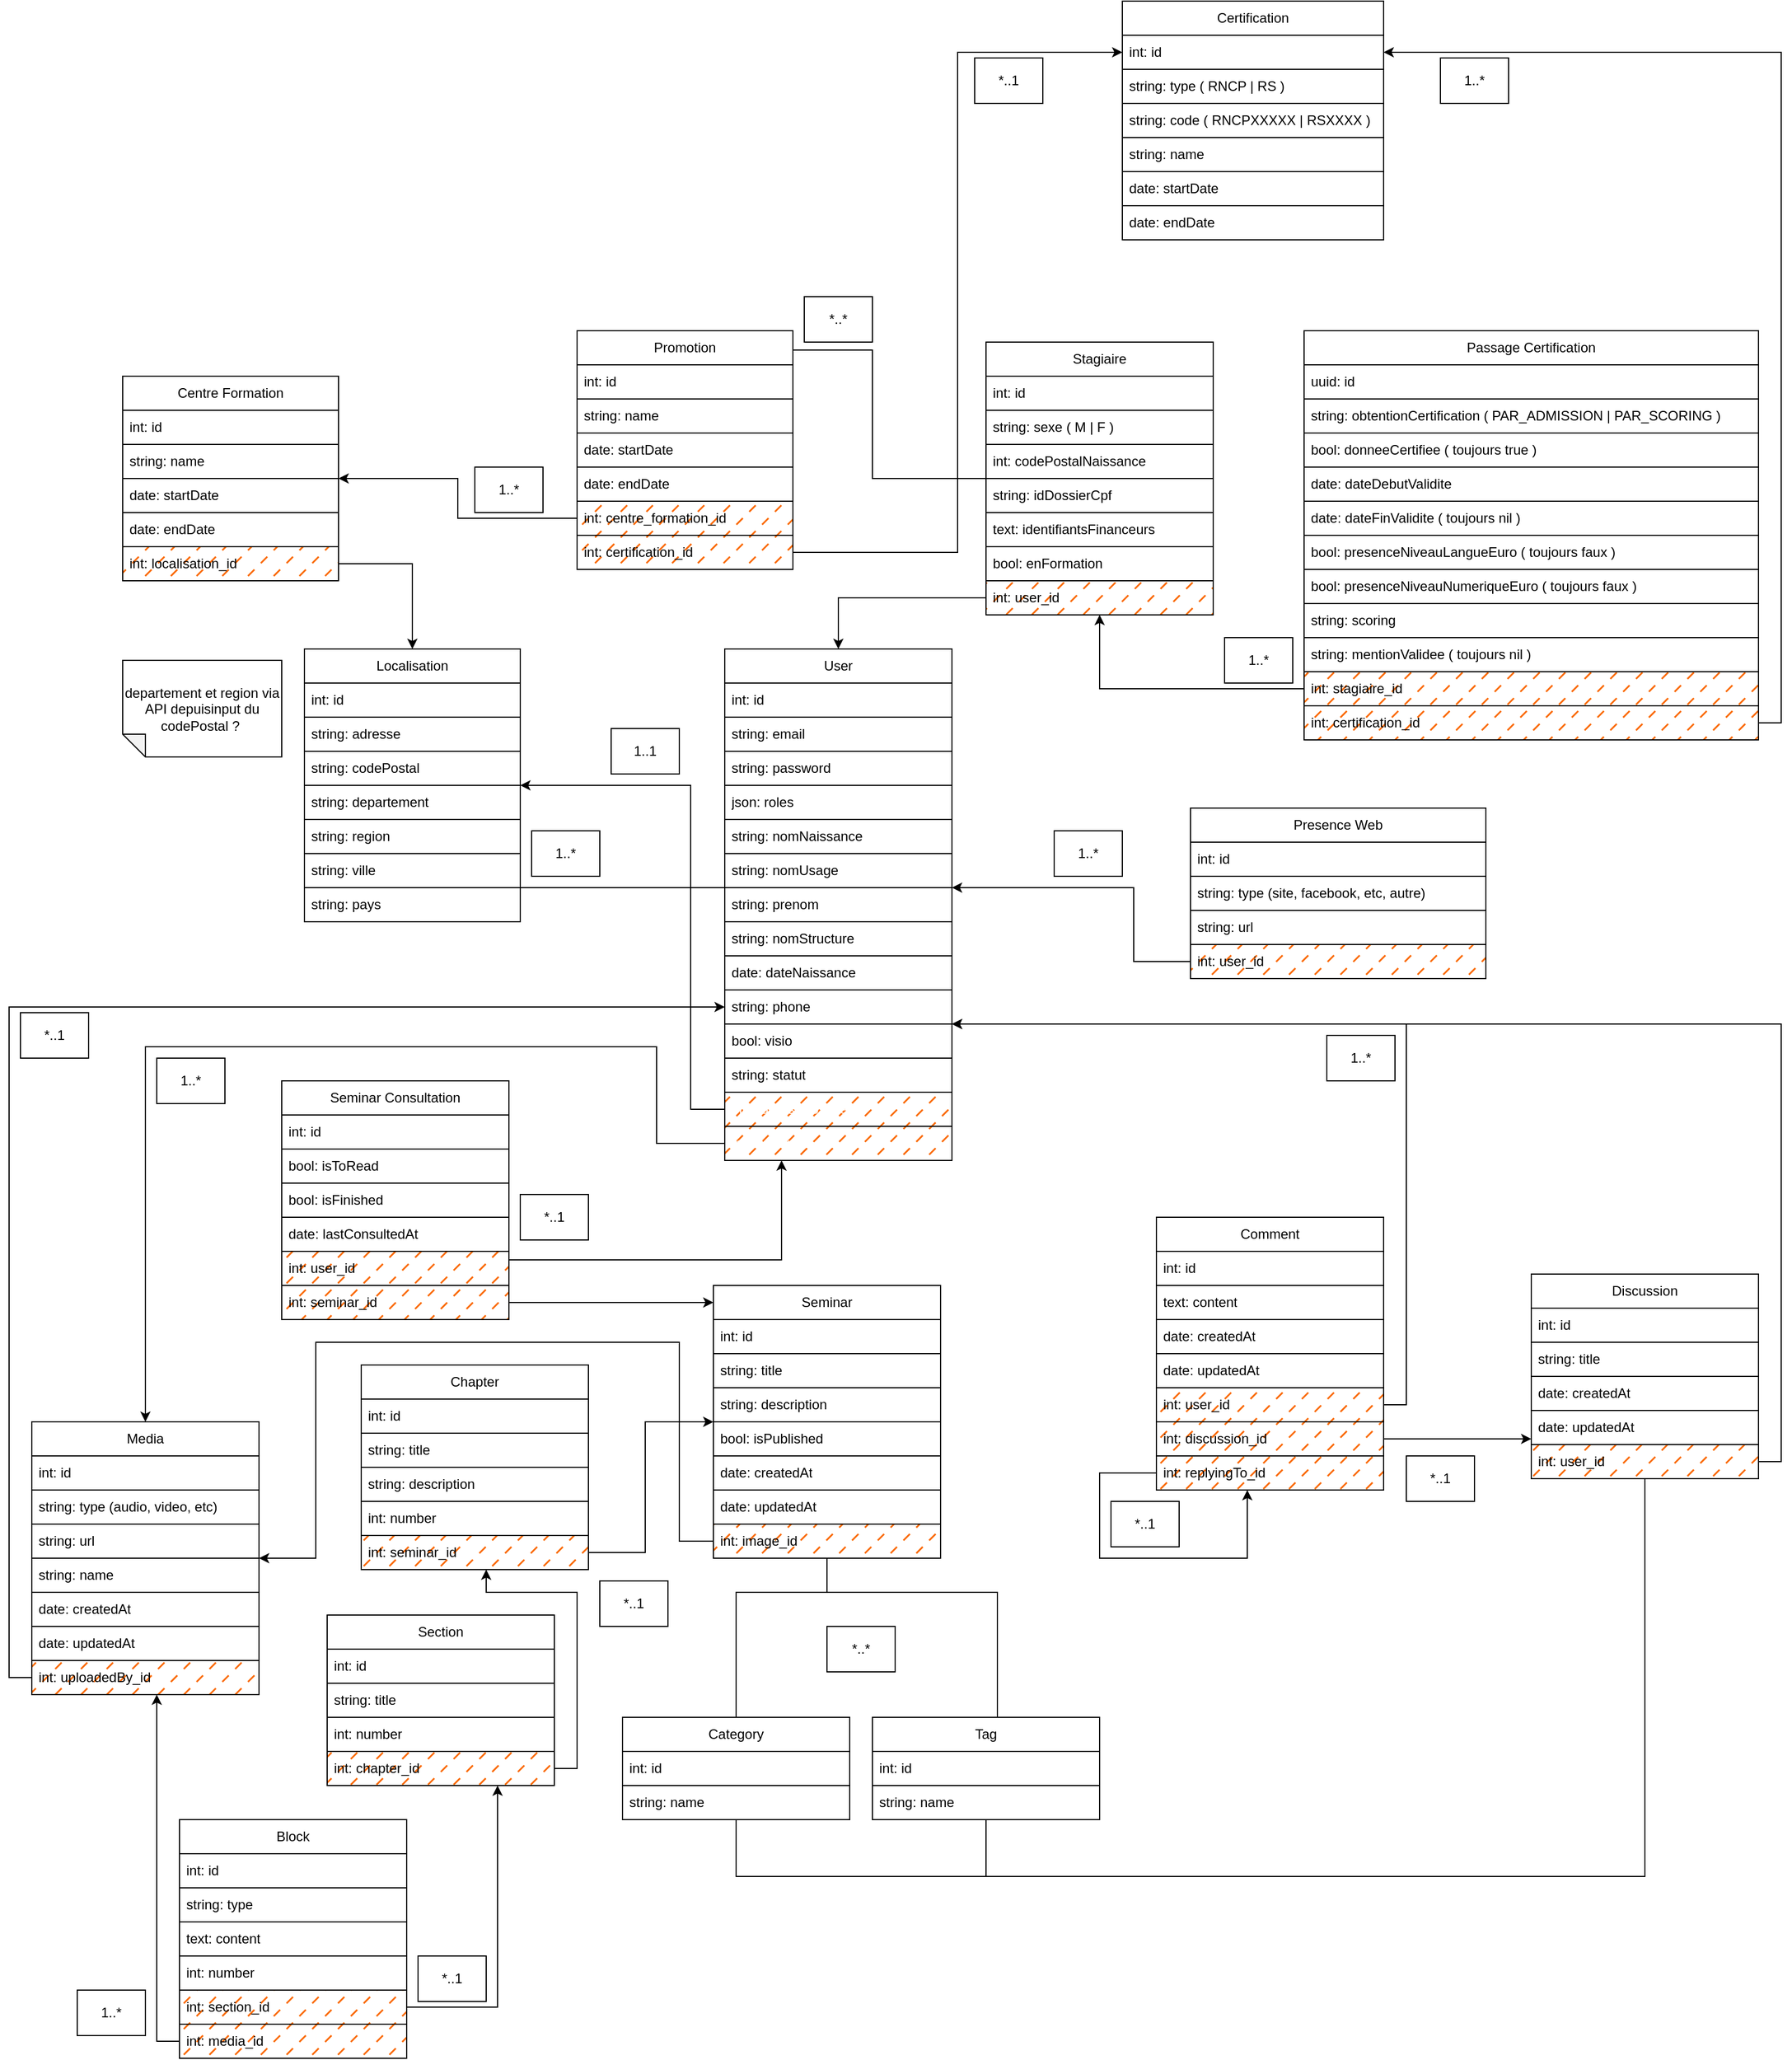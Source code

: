 <mxfile>
    <diagram name="Page-1" id="Tp8htie_owTlGBTcX6JP">
        <mxGraphModel dx="4916" dy="3195" grid="1" gridSize="10" guides="1" tooltips="1" connect="1" arrows="1" fold="1" page="1" pageScale="1" pageWidth="3300" pageHeight="2339" background="none" math="0" shadow="0">
            <root>
                <mxCell id="0"/>
                <mxCell id="1" parent="0"/>
                <mxCell id="n4U7ndQowQ5HId22_Uco-2" value="Certification" style="swimlane;fontStyle=0;childLayout=stackLayout;horizontal=1;startSize=30;horizontalStack=0;resizeParent=1;resizeParentMax=0;resizeLast=0;collapsible=1;marginBottom=0;whiteSpace=wrap;html=1;rounded=0;labelBackgroundColor=none;shadow=0;swimlaneLine=1;fillOpacity=100;snapToPoint=0;fixDash=0;metaEdit=0;backgroundOutline=0;enumerate=0;comic=0;strokeColor=default;" parent="1" vertex="1">
                    <mxGeometry x="-1520" y="-1990" width="230" height="210" as="geometry">
                        <mxRectangle x="-190" y="630" width="100" height="30" as="alternateBounds"/>
                    </mxGeometry>
                </mxCell>
                <mxCell id="n4U7ndQowQ5HId22_Uco-3" value="int: id" style="text;align=left;verticalAlign=middle;spacingLeft=4;spacingRight=4;overflow=hidden;points=[[0,0.5],[1,0.5]];portConstraint=eastwest;rotatable=0;whiteSpace=wrap;html=1;rounded=0;labelBackgroundColor=none;shadow=0;swimlaneLine=1;fillOpacity=100;snapToPoint=0;fixDash=0;metaEdit=0;backgroundOutline=0;enumerate=0;comic=0;strokeColor=default;" parent="n4U7ndQowQ5HId22_Uco-2" vertex="1">
                    <mxGeometry y="30" width="230" height="30" as="geometry"/>
                </mxCell>
                <mxCell id="17" value="string: type ( RNCP | RS )" style="text;align=left;verticalAlign=middle;spacingLeft=4;spacingRight=4;overflow=hidden;points=[[0,0.5],[1,0.5]];portConstraint=eastwest;rotatable=0;whiteSpace=wrap;html=1;rounded=0;labelBackgroundColor=none;shadow=0;swimlaneLine=1;fillOpacity=100;snapToPoint=0;fixDash=0;metaEdit=0;backgroundOutline=0;enumerate=0;comic=0;strokeColor=default;" vertex="1" parent="n4U7ndQowQ5HId22_Uco-2">
                    <mxGeometry y="60" width="230" height="30" as="geometry"/>
                </mxCell>
                <mxCell id="n4U7ndQowQ5HId22_Uco-4" value="string: code ( RNCPXXXXX | RSXXXX )" style="text;align=left;verticalAlign=middle;spacingLeft=4;spacingRight=4;overflow=hidden;points=[[0,0.5],[1,0.5]];portConstraint=eastwest;rotatable=0;whiteSpace=wrap;html=1;rounded=0;labelBackgroundColor=none;shadow=0;swimlaneLine=1;fillOpacity=100;snapToPoint=0;fixDash=0;metaEdit=0;backgroundOutline=0;enumerate=0;comic=0;strokeColor=default;" parent="n4U7ndQowQ5HId22_Uco-2" vertex="1">
                    <mxGeometry y="90" width="230" height="30" as="geometry"/>
                </mxCell>
                <mxCell id="n4U7ndQowQ5HId22_Uco-5" value="string: name" style="text;align=left;verticalAlign=middle;spacingLeft=4;spacingRight=4;overflow=hidden;points=[[0,0.5],[1,0.5]];portConstraint=eastwest;rotatable=0;whiteSpace=wrap;html=1;rounded=0;labelBackgroundColor=none;shadow=0;swimlaneLine=1;fillOpacity=100;snapToPoint=0;fixDash=0;metaEdit=0;backgroundOutline=0;enumerate=0;comic=0;strokeColor=default;" parent="n4U7ndQowQ5HId22_Uco-2" vertex="1">
                    <mxGeometry y="120" width="230" height="30" as="geometry"/>
                </mxCell>
                <mxCell id="n4U7ndQowQ5HId22_Uco-6" value="date: startDate" style="text;align=left;verticalAlign=middle;spacingLeft=4;spacingRight=4;overflow=hidden;points=[[0,0.5],[1,0.5]];portConstraint=eastwest;rotatable=0;whiteSpace=wrap;html=1;rounded=0;labelBackgroundColor=none;shadow=0;swimlaneLine=1;fillOpacity=100;snapToPoint=0;fixDash=0;metaEdit=0;backgroundOutline=0;enumerate=0;comic=0;strokeColor=default;" parent="n4U7ndQowQ5HId22_Uco-2" vertex="1">
                    <mxGeometry y="150" width="230" height="30" as="geometry"/>
                </mxCell>
                <mxCell id="n4U7ndQowQ5HId22_Uco-7" value="date: endDate" style="text;align=left;verticalAlign=middle;spacingLeft=4;spacingRight=4;overflow=hidden;points=[[0,0.5],[1,0.5]];portConstraint=eastwest;rotatable=0;whiteSpace=wrap;html=1;rounded=0;labelBackgroundColor=none;shadow=0;swimlaneLine=1;fillOpacity=100;snapToPoint=0;fixDash=0;metaEdit=0;backgroundOutline=0;enumerate=0;comic=0;strokeColor=default;" parent="n4U7ndQowQ5HId22_Uco-2" vertex="1">
                    <mxGeometry y="180" width="230" height="30" as="geometry"/>
                </mxCell>
                <mxCell id="n4U7ndQowQ5HId22_Uco-8" value="Passage Certification" style="swimlane;fontStyle=0;childLayout=stackLayout;horizontal=1;startSize=30;horizontalStack=0;resizeParent=1;resizeParentMax=0;resizeLast=0;collapsible=1;marginBottom=0;whiteSpace=wrap;html=1;rounded=0;labelBackgroundColor=none;shadow=0;swimlaneLine=1;fillOpacity=100;snapToPoint=0;fixDash=0;metaEdit=0;backgroundOutline=0;enumerate=0;comic=0;strokeColor=default;" parent="1" vertex="1">
                    <mxGeometry x="-1360" y="-1700" width="400" height="360" as="geometry"/>
                </mxCell>
                <mxCell id="n4U7ndQowQ5HId22_Uco-9" value="uuid: id" style="text;align=left;verticalAlign=middle;spacingLeft=4;spacingRight=4;overflow=hidden;points=[[0,0.5],[1,0.5]];portConstraint=eastwest;rotatable=0;whiteSpace=wrap;html=1;rounded=0;labelBackgroundColor=none;shadow=0;swimlaneLine=1;fillOpacity=100;snapToPoint=0;fixDash=0;metaEdit=0;backgroundOutline=0;enumerate=0;comic=0;strokeColor=default;" parent="n4U7ndQowQ5HId22_Uco-8" vertex="1">
                    <mxGeometry y="30" width="400" height="30" as="geometry"/>
                </mxCell>
                <mxCell id="n4U7ndQowQ5HId22_Uco-10" value="string: obtentionCertification ( PAR_ADMISSION | PAR_SCORING )" style="text;align=left;verticalAlign=middle;spacingLeft=4;spacingRight=4;overflow=hidden;points=[[0,0.5],[1,0.5]];portConstraint=eastwest;rotatable=0;whiteSpace=wrap;html=1;rounded=0;labelBackgroundColor=none;shadow=0;swimlaneLine=1;fillOpacity=100;snapToPoint=0;fixDash=0;metaEdit=0;backgroundOutline=0;enumerate=0;comic=0;strokeColor=default;" parent="n4U7ndQowQ5HId22_Uco-8" vertex="1">
                    <mxGeometry y="60" width="400" height="30" as="geometry"/>
                </mxCell>
                <mxCell id="n4U7ndQowQ5HId22_Uco-11" value="bool: donneeCertifiee ( toujours true )" style="text;align=left;verticalAlign=middle;spacingLeft=4;spacingRight=4;overflow=hidden;points=[[0,0.5],[1,0.5]];portConstraint=eastwest;rotatable=0;whiteSpace=wrap;html=1;rounded=0;labelBackgroundColor=none;shadow=0;swimlaneLine=1;fillOpacity=100;snapToPoint=0;fixDash=0;metaEdit=0;backgroundOutline=0;enumerate=0;comic=0;strokeColor=default;" parent="n4U7ndQowQ5HId22_Uco-8" vertex="1">
                    <mxGeometry y="90" width="400" height="30" as="geometry"/>
                </mxCell>
                <mxCell id="n4U7ndQowQ5HId22_Uco-12" value="date: dateDebutValidite" style="text;align=left;verticalAlign=middle;spacingLeft=4;spacingRight=4;overflow=hidden;points=[[0,0.5],[1,0.5]];portConstraint=eastwest;rotatable=0;whiteSpace=wrap;html=1;rounded=0;labelBackgroundColor=none;shadow=0;swimlaneLine=1;fillOpacity=100;snapToPoint=0;fixDash=0;metaEdit=0;backgroundOutline=0;enumerate=0;comic=0;strokeColor=default;" parent="n4U7ndQowQ5HId22_Uco-8" vertex="1">
                    <mxGeometry y="120" width="400" height="30" as="geometry"/>
                </mxCell>
                <mxCell id="n4U7ndQowQ5HId22_Uco-13" value="date: dateFinValidite ( toujours nil )" style="text;align=left;verticalAlign=middle;spacingLeft=4;spacingRight=4;overflow=hidden;points=[[0,0.5],[1,0.5]];portConstraint=eastwest;rotatable=0;whiteSpace=wrap;html=1;rounded=0;labelBackgroundColor=none;shadow=0;swimlaneLine=1;fillOpacity=100;snapToPoint=0;fixDash=0;metaEdit=0;backgroundOutline=0;enumerate=0;comic=0;strokeColor=default;" parent="n4U7ndQowQ5HId22_Uco-8" vertex="1">
                    <mxGeometry y="150" width="400" height="30" as="geometry"/>
                </mxCell>
                <mxCell id="n4U7ndQowQ5HId22_Uco-14" value="bool: presenceNiveauLangueEuro ( toujours faux )" style="text;align=left;verticalAlign=middle;spacingLeft=4;spacingRight=4;overflow=hidden;points=[[0,0.5],[1,0.5]];portConstraint=eastwest;rotatable=0;whiteSpace=wrap;html=1;rounded=0;labelBackgroundColor=none;shadow=0;swimlaneLine=1;fillOpacity=100;snapToPoint=0;fixDash=0;metaEdit=0;backgroundOutline=0;enumerate=0;comic=0;strokeColor=default;" parent="n4U7ndQowQ5HId22_Uco-8" vertex="1">
                    <mxGeometry y="180" width="400" height="30" as="geometry"/>
                </mxCell>
                <mxCell id="n4U7ndQowQ5HId22_Uco-15" value="bool: presenceNiveauNumeriqueEuro ( toujours faux )" style="text;align=left;verticalAlign=middle;spacingLeft=4;spacingRight=4;overflow=hidden;points=[[0,0.5],[1,0.5]];portConstraint=eastwest;rotatable=0;whiteSpace=wrap;html=1;rounded=0;labelBackgroundColor=none;shadow=0;swimlaneLine=1;fillOpacity=100;snapToPoint=0;fixDash=0;metaEdit=0;backgroundOutline=0;enumerate=0;comic=0;strokeColor=default;" parent="n4U7ndQowQ5HId22_Uco-8" vertex="1">
                    <mxGeometry y="210" width="400" height="30" as="geometry"/>
                </mxCell>
                <mxCell id="n4U7ndQowQ5HId22_Uco-16" value="string: scoring" style="text;align=left;verticalAlign=middle;spacingLeft=4;spacingRight=4;overflow=hidden;points=[[0,0.5],[1,0.5]];portConstraint=eastwest;rotatable=0;whiteSpace=wrap;html=1;rounded=0;labelBackgroundColor=none;shadow=0;swimlaneLine=1;fillOpacity=100;snapToPoint=0;fixDash=0;metaEdit=0;backgroundOutline=0;enumerate=0;comic=0;strokeColor=default;" parent="n4U7ndQowQ5HId22_Uco-8" vertex="1">
                    <mxGeometry y="240" width="400" height="30" as="geometry"/>
                </mxCell>
                <mxCell id="n4U7ndQowQ5HId22_Uco-17" value="string: mentionValidee ( toujours nil )" style="text;align=left;verticalAlign=middle;spacingLeft=4;spacingRight=4;overflow=hidden;points=[[0,0.5],[1,0.5]];portConstraint=eastwest;rotatable=0;whiteSpace=wrap;html=1;rounded=0;labelBackgroundColor=none;shadow=0;swimlaneLine=1;fillOpacity=100;snapToPoint=0;fixDash=0;metaEdit=0;backgroundOutline=0;enumerate=0;comic=0;strokeColor=default;" parent="n4U7ndQowQ5HId22_Uco-8" vertex="1">
                    <mxGeometry y="270" width="400" height="30" as="geometry"/>
                </mxCell>
                <mxCell id="n4U7ndQowQ5HId22_Uco-43" value="int: stagiaire_id" style="text;align=left;verticalAlign=middle;spacingLeft=4;spacingRight=4;overflow=hidden;points=[[0,0.5],[1,0.5]];portConstraint=eastwest;rotatable=0;whiteSpace=wrap;html=1;rounded=0;labelBackgroundColor=none;shadow=0;swimlaneLine=1;fillOpacity=100;snapToPoint=0;fixDash=0;metaEdit=0;backgroundOutline=0;enumerate=0;comic=0;strokeColor=default;fillColor=#FA6800;fillStyle=dashed;" parent="n4U7ndQowQ5HId22_Uco-8" vertex="1">
                    <mxGeometry y="300" width="400" height="30" as="geometry"/>
                </mxCell>
                <mxCell id="n4U7ndQowQ5HId22_Uco-44" value="int: certification_id" style="text;align=left;verticalAlign=middle;spacingLeft=4;spacingRight=4;overflow=hidden;points=[[0,0.5],[1,0.5]];portConstraint=eastwest;rotatable=0;whiteSpace=wrap;html=1;rounded=0;labelBackgroundColor=none;shadow=0;swimlaneLine=1;fillOpacity=100;snapToPoint=0;fixDash=0;metaEdit=0;backgroundOutline=0;enumerate=0;comic=0;strokeColor=default;fillColor=#FA6800;fillStyle=dashed;" parent="n4U7ndQowQ5HId22_Uco-8" vertex="1">
                    <mxGeometry y="330" width="400" height="30" as="geometry"/>
                </mxCell>
                <mxCell id="MeiVLNRS7NFo7emPaHsi-109" style="edgeStyle=orthogonalEdgeStyle;rounded=0;orthogonalLoop=1;jettySize=auto;html=1;entryX=1;entryY=0.081;entryDx=0;entryDy=0;entryPerimeter=0;endArrow=none;endFill=0;" edge="1" parent="1" source="122" target="2">
                    <mxGeometry relative="1" as="geometry">
                        <mxPoint x="-1720" y="-1590" as="sourcePoint"/>
                        <Array as="points">
                            <mxPoint x="-1740" y="-1570"/>
                            <mxPoint x="-1740" y="-1683"/>
                        </Array>
                    </mxGeometry>
                </mxCell>
                <mxCell id="n4U7ndQowQ5HId22_Uco-41" value="1..*" style="text;align=center;html=1;verticalAlign=middle;whiteSpace=wrap;rounded=0;labelBackgroundColor=none;shadow=0;swimlaneLine=1;fillOpacity=100;snapToPoint=0;fixDash=0;metaEdit=0;backgroundOutline=0;enumerate=0;comic=0;strokeColor=default;" parent="1" vertex="1">
                    <mxGeometry x="-1430" y="-1430" width="60" height="40" as="geometry"/>
                </mxCell>
                <mxCell id="2" value="Promotion" style="swimlane;fontStyle=0;childLayout=stackLayout;horizontal=1;startSize=30;horizontalStack=0;resizeParent=1;resizeParentMax=0;resizeLast=0;collapsible=1;marginBottom=0;whiteSpace=wrap;html=1;rounded=0;labelBackgroundColor=none;shadow=0;swimlaneLine=1;fillOpacity=100;snapToPoint=0;fixDash=0;metaEdit=0;backgroundOutline=0;enumerate=0;comic=0;strokeColor=default;" vertex="1" parent="1">
                    <mxGeometry x="-2000" y="-1700" width="190" height="210" as="geometry"/>
                </mxCell>
                <mxCell id="18" value="int: id" style="text;align=left;verticalAlign=middle;spacingLeft=4;spacingRight=4;overflow=hidden;points=[[0,0.5],[1,0.5]];portConstraint=eastwest;rotatable=0;whiteSpace=wrap;html=1;rounded=0;labelBackgroundColor=none;shadow=0;swimlaneLine=1;fillOpacity=100;snapToPoint=0;fixDash=0;metaEdit=0;backgroundOutline=0;enumerate=0;comic=0;strokeColor=default;" vertex="1" parent="2">
                    <mxGeometry y="30" width="190" height="30" as="geometry"/>
                </mxCell>
                <mxCell id="3" value="string: name" style="text;align=left;verticalAlign=middle;spacingLeft=4;spacingRight=4;overflow=hidden;points=[[0,0.5],[1,0.5]];portConstraint=eastwest;rotatable=0;whiteSpace=wrap;html=1;rounded=0;labelBackgroundColor=none;shadow=0;swimlaneLine=1;fillOpacity=100;snapToPoint=0;fixDash=0;metaEdit=0;backgroundOutline=0;enumerate=0;comic=0;strokeColor=default;" vertex="1" parent="2">
                    <mxGeometry y="60" width="190" height="30" as="geometry"/>
                </mxCell>
                <mxCell id="19" value="date: startDate" style="text;align=left;verticalAlign=middle;spacingLeft=4;spacingRight=4;overflow=hidden;points=[[0,0.5],[1,0.5]];portConstraint=eastwest;rotatable=0;whiteSpace=wrap;html=1;rounded=0;labelBackgroundColor=none;shadow=0;swimlaneLine=1;fillOpacity=100;snapToPoint=0;fixDash=0;metaEdit=0;backgroundOutline=0;enumerate=0;comic=0;strokeColor=default;" vertex="1" parent="2">
                    <mxGeometry y="90" width="190" height="30" as="geometry"/>
                </mxCell>
                <mxCell id="20" value="date: endDate" style="text;align=left;verticalAlign=middle;spacingLeft=4;spacingRight=4;overflow=hidden;points=[[0,0.5],[1,0.5]];portConstraint=eastwest;rotatable=0;whiteSpace=wrap;html=1;rounded=0;labelBackgroundColor=none;shadow=0;swimlaneLine=1;fillOpacity=100;snapToPoint=0;fixDash=0;metaEdit=0;backgroundOutline=0;enumerate=0;comic=0;strokeColor=default;" vertex="1" parent="2">
                    <mxGeometry y="120" width="190" height="30" as="geometry"/>
                </mxCell>
                <mxCell id="29" value="int: centre_formation_id" style="text;align=left;verticalAlign=middle;spacingLeft=4;spacingRight=4;overflow=hidden;points=[[0,0.5],[1,0.5]];portConstraint=eastwest;rotatable=0;whiteSpace=wrap;html=1;rounded=0;labelBackgroundColor=none;shadow=0;swimlaneLine=1;fillOpacity=100;snapToPoint=0;fixDash=0;metaEdit=0;backgroundOutline=0;enumerate=0;comic=0;strokeColor=default;fillColor=#FA6800;fillStyle=dashed;" vertex="1" parent="2">
                    <mxGeometry y="150" width="190" height="30" as="geometry"/>
                </mxCell>
                <mxCell id="21" value="int: certification_id" style="text;align=left;verticalAlign=middle;spacingLeft=4;spacingRight=4;overflow=hidden;points=[[0,0.5],[1,0.5]];portConstraint=eastwest;rotatable=0;whiteSpace=wrap;html=1;rounded=0;labelBackgroundColor=none;shadow=0;swimlaneLine=1;fillOpacity=100;snapToPoint=0;fixDash=0;metaEdit=0;backgroundOutline=0;enumerate=0;comic=0;strokeColor=default;fillColor=#FA6800;fillStyle=dashed;" vertex="1" parent="2">
                    <mxGeometry y="180" width="190" height="30" as="geometry"/>
                </mxCell>
                <mxCell id="23" value="Centre Formation" style="swimlane;fontStyle=0;childLayout=stackLayout;horizontal=1;startSize=30;horizontalStack=0;resizeParent=1;resizeParentMax=0;resizeLast=0;collapsible=1;marginBottom=0;whiteSpace=wrap;html=1;rounded=0;labelBackgroundColor=none;shadow=0;swimlaneLine=1;fillOpacity=100;snapToPoint=0;fixDash=0;metaEdit=0;backgroundOutline=0;enumerate=0;comic=0;strokeColor=default;" vertex="1" parent="1">
                    <mxGeometry x="-2400" y="-1660" width="190" height="180" as="geometry"/>
                </mxCell>
                <mxCell id="24" value="int: id" style="text;align=left;verticalAlign=middle;spacingLeft=4;spacingRight=4;overflow=hidden;points=[[0,0.5],[1,0.5]];portConstraint=eastwest;rotatable=0;whiteSpace=wrap;html=1;rounded=0;labelBackgroundColor=none;shadow=0;swimlaneLine=1;fillOpacity=100;snapToPoint=0;fixDash=0;metaEdit=0;backgroundOutline=0;enumerate=0;comic=0;strokeColor=default;" vertex="1" parent="23">
                    <mxGeometry y="30" width="190" height="30" as="geometry"/>
                </mxCell>
                <mxCell id="25" value="string: name" style="text;align=left;verticalAlign=middle;spacingLeft=4;spacingRight=4;overflow=hidden;points=[[0,0.5],[1,0.5]];portConstraint=eastwest;rotatable=0;whiteSpace=wrap;html=1;rounded=0;labelBackgroundColor=none;shadow=0;swimlaneLine=1;fillOpacity=100;snapToPoint=0;fixDash=0;metaEdit=0;backgroundOutline=0;enumerate=0;comic=0;strokeColor=default;" vertex="1" parent="23">
                    <mxGeometry y="60" width="190" height="30" as="geometry"/>
                </mxCell>
                <mxCell id="26" value="date: startDate" style="text;align=left;verticalAlign=middle;spacingLeft=4;spacingRight=4;overflow=hidden;points=[[0,0.5],[1,0.5]];portConstraint=eastwest;rotatable=0;whiteSpace=wrap;html=1;rounded=0;labelBackgroundColor=none;shadow=0;swimlaneLine=1;fillOpacity=100;snapToPoint=0;fixDash=0;metaEdit=0;backgroundOutline=0;enumerate=0;comic=0;strokeColor=default;" vertex="1" parent="23">
                    <mxGeometry y="90" width="190" height="30" as="geometry"/>
                </mxCell>
                <mxCell id="27" value="date: endDate" style="text;align=left;verticalAlign=middle;spacingLeft=4;spacingRight=4;overflow=hidden;points=[[0,0.5],[1,0.5]];portConstraint=eastwest;rotatable=0;whiteSpace=wrap;html=1;rounded=0;labelBackgroundColor=none;shadow=0;swimlaneLine=1;fillOpacity=100;snapToPoint=0;fixDash=0;metaEdit=0;backgroundOutline=0;enumerate=0;comic=0;strokeColor=default;" vertex="1" parent="23">
                    <mxGeometry y="120" width="190" height="30" as="geometry"/>
                </mxCell>
                <mxCell id="76" value="int: localisation_id" style="text;align=left;verticalAlign=middle;spacingLeft=4;spacingRight=4;overflow=hidden;points=[[0,0.5],[1,0.5]];portConstraint=eastwest;rotatable=0;whiteSpace=wrap;html=1;rounded=0;labelBackgroundColor=none;shadow=0;swimlaneLine=1;fillOpacity=100;snapToPoint=0;fixDash=0;metaEdit=0;backgroundOutline=0;enumerate=0;comic=0;strokeColor=default;fillColor=#FA6800;fillStyle=dashed;" vertex="1" parent="23">
                    <mxGeometry y="150" width="190" height="30" as="geometry"/>
                </mxCell>
                <mxCell id="50" style="edgeStyle=orthogonalEdgeStyle;rounded=0;html=1;endArrow=none;endFill=0;labelBackgroundColor=none;fontColor=default;shadow=0;swimlaneLine=1;fillOpacity=100;snapToPoint=0;fixDash=0;metaEdit=0;backgroundOutline=0;enumerate=0;comic=0;strokeColor=default;" edge="1" parent="1" source="38" target="166">
                    <mxGeometry relative="1" as="geometry">
                        <mxPoint x="-1870" y="-1515" as="targetPoint"/>
                        <Array as="points">
                            <mxPoint x="-2000" y="-1210"/>
                            <mxPoint x="-2000" y="-1210"/>
                        </Array>
                    </mxGeometry>
                </mxCell>
                <mxCell id="33" value="Localisation" style="swimlane;fontStyle=0;childLayout=stackLayout;horizontal=1;startSize=30;horizontalStack=0;resizeParent=1;resizeParentMax=0;resizeLast=0;collapsible=1;marginBottom=0;whiteSpace=wrap;html=1;rounded=0;labelBackgroundColor=none;shadow=0;swimlaneLine=1;fillOpacity=100;snapToPoint=0;fixDash=0;metaEdit=0;backgroundOutline=0;enumerate=0;comic=0;strokeColor=default;" vertex="1" parent="1">
                    <mxGeometry x="-2240" y="-1420" width="190" height="240" as="geometry"/>
                </mxCell>
                <mxCell id="34" value="int: id" style="text;align=left;verticalAlign=middle;spacingLeft=4;spacingRight=4;overflow=hidden;points=[[0,0.5],[1,0.5]];portConstraint=eastwest;rotatable=0;whiteSpace=wrap;html=1;rounded=0;labelBackgroundColor=none;shadow=0;swimlaneLine=1;fillOpacity=100;snapToPoint=0;fixDash=0;metaEdit=0;backgroundOutline=0;enumerate=0;comic=0;strokeColor=default;" vertex="1" parent="33">
                    <mxGeometry y="30" width="190" height="30" as="geometry"/>
                </mxCell>
                <mxCell id="36" value="string: adresse" style="text;align=left;verticalAlign=middle;spacingLeft=4;spacingRight=4;overflow=hidden;points=[[0,0.5],[1,0.5]];portConstraint=eastwest;rotatable=0;whiteSpace=wrap;html=1;rounded=0;labelBackgroundColor=none;shadow=0;swimlaneLine=1;fillOpacity=100;snapToPoint=0;fixDash=0;metaEdit=0;backgroundOutline=0;enumerate=0;comic=0;strokeColor=default;" vertex="1" parent="33">
                    <mxGeometry y="60" width="190" height="30" as="geometry"/>
                </mxCell>
                <mxCell id="35" value="string:&amp;nbsp;codePostal" style="text;align=left;verticalAlign=middle;spacingLeft=4;spacingRight=4;overflow=hidden;points=[[0,0.5],[1,0.5]];portConstraint=eastwest;rotatable=0;whiteSpace=wrap;html=1;rounded=0;labelBackgroundColor=none;shadow=0;swimlaneLine=1;fillOpacity=100;snapToPoint=0;fixDash=0;metaEdit=0;backgroundOutline=0;enumerate=0;comic=0;strokeColor=default;" vertex="1" parent="33">
                    <mxGeometry y="90" width="190" height="30" as="geometry"/>
                </mxCell>
                <mxCell id="79" value="string: departement&amp;nbsp;" style="text;align=left;verticalAlign=middle;spacingLeft=4;spacingRight=4;overflow=hidden;points=[[0,0.5],[1,0.5]];portConstraint=eastwest;rotatable=0;whiteSpace=wrap;html=1;rounded=0;labelBackgroundColor=none;shadow=0;swimlaneLine=1;fillOpacity=100;snapToPoint=0;fixDash=0;metaEdit=0;backgroundOutline=0;enumerate=0;comic=0;strokeColor=default;" vertex="1" parent="33">
                    <mxGeometry y="120" width="190" height="30" as="geometry"/>
                </mxCell>
                <mxCell id="80" value="string: region" style="text;align=left;verticalAlign=middle;spacingLeft=4;spacingRight=4;overflow=hidden;points=[[0,0.5],[1,0.5]];portConstraint=eastwest;rotatable=0;whiteSpace=wrap;html=1;rounded=0;labelBackgroundColor=none;shadow=0;swimlaneLine=1;fillOpacity=100;snapToPoint=0;fixDash=0;metaEdit=0;backgroundOutline=0;enumerate=0;comic=0;strokeColor=default;" vertex="1" parent="33">
                    <mxGeometry y="150" width="190" height="30" as="geometry"/>
                </mxCell>
                <mxCell id="38" value="string: ville" style="text;align=left;verticalAlign=middle;spacingLeft=4;spacingRight=4;overflow=hidden;points=[[0,0.5],[1,0.5]];portConstraint=eastwest;rotatable=0;whiteSpace=wrap;html=1;rounded=0;labelBackgroundColor=none;shadow=0;swimlaneLine=1;fillOpacity=100;snapToPoint=0;fixDash=0;metaEdit=0;backgroundOutline=0;enumerate=0;comic=0;strokeColor=default;" vertex="1" parent="33">
                    <mxGeometry y="180" width="190" height="30" as="geometry"/>
                </mxCell>
                <mxCell id="37" value="string: pays" style="text;align=left;verticalAlign=middle;spacingLeft=4;spacingRight=4;overflow=hidden;points=[[0,0.5],[1,0.5]];portConstraint=eastwest;rotatable=0;whiteSpace=wrap;html=1;rounded=0;labelBackgroundColor=none;shadow=0;swimlaneLine=1;fillOpacity=100;snapToPoint=0;fixDash=0;metaEdit=0;backgroundOutline=0;enumerate=0;comic=0;strokeColor=default;" vertex="1" parent="33">
                    <mxGeometry y="210" width="190" height="30" as="geometry"/>
                </mxCell>
                <mxCell id="51" value="1..*" style="text;align=center;html=1;verticalAlign=middle;whiteSpace=wrap;rounded=0;labelBackgroundColor=none;shadow=0;swimlaneLine=1;fillOpacity=100;snapToPoint=0;fixDash=0;metaEdit=0;backgroundOutline=0;enumerate=0;comic=0;strokeColor=default;" vertex="1" parent="1">
                    <mxGeometry x="-2040" y="-1260" width="60" height="40" as="geometry"/>
                </mxCell>
                <mxCell id="56" value="1..*" style="text;align=center;html=1;verticalAlign=middle;whiteSpace=wrap;rounded=0;labelBackgroundColor=none;shadow=0;swimlaneLine=1;fillOpacity=100;snapToPoint=0;fixDash=0;metaEdit=0;backgroundOutline=0;enumerate=0;comic=0;strokeColor=default;" vertex="1" parent="1">
                    <mxGeometry x="-2090" y="-1580" width="60" height="40" as="geometry"/>
                </mxCell>
                <mxCell id="57" value="*..1" style="text;align=center;html=1;verticalAlign=middle;whiteSpace=wrap;rounded=0;labelBackgroundColor=none;shadow=0;swimlaneLine=1;fillOpacity=100;snapToPoint=0;fixDash=0;metaEdit=0;backgroundOutline=0;enumerate=0;comic=0;strokeColor=default;" vertex="1" parent="1">
                    <mxGeometry x="-1650" y="-1940" width="60" height="40" as="geometry"/>
                </mxCell>
                <mxCell id="85" value="departement et region via API depuisinput du codePostal ?&amp;nbsp;" style="shape=note;whiteSpace=wrap;html=1;backgroundOutline=0;darkOpacity=0.05;fillStyle=solid;direction=west;gradientDirection=north;shadow=0;size=20;pointerEvents=1;rounded=0;labelBackgroundColor=none;swimlaneLine=1;fillOpacity=100;snapToPoint=0;fixDash=0;metaEdit=0;enumerate=0;comic=0;strokeColor=default;" vertex="1" parent="1">
                    <mxGeometry x="-2400" y="-1410" width="140" height="85" as="geometry"/>
                </mxCell>
                <mxCell id="94" style="edgeStyle=orthogonalEdgeStyle;rounded=0;html=1;startArrow=none;startFill=0;endArrow=classic;endFill=1;labelBackgroundColor=none;fontColor=default;shadow=0;swimlaneLine=1;fillOpacity=100;snapToPoint=0;fixDash=0;metaEdit=0;backgroundOutline=0;enumerate=0;comic=0;strokeColor=default;" edge="1" parent="1" source="93" target="166">
                    <mxGeometry relative="1" as="geometry">
                        <mxPoint x="-1620" y="-1225" as="targetPoint"/>
                        <Array as="points">
                            <mxPoint x="-1510" y="-1145"/>
                            <mxPoint x="-1510" y="-1210"/>
                        </Array>
                    </mxGeometry>
                </mxCell>
                <mxCell id="87" value="Presence Web" style="swimlane;fontStyle=0;childLayout=stackLayout;horizontal=1;startSize=30;horizontalStack=0;resizeParent=1;resizeParentMax=0;resizeLast=0;collapsible=1;marginBottom=0;whiteSpace=wrap;html=1;rounded=0;labelBackgroundColor=none;fillColor=default;shadow=0;swimlaneLine=1;fillOpacity=100;snapToPoint=0;fixDash=0;metaEdit=0;backgroundOutline=0;enumerate=0;comic=0;strokeColor=default;" vertex="1" parent="1">
                    <mxGeometry x="-1460" y="-1280" width="260" height="150" as="geometry">
                        <mxRectangle x="-190" y="630" width="100" height="30" as="alternateBounds"/>
                    </mxGeometry>
                </mxCell>
                <mxCell id="88" value="int: id" style="text;align=left;verticalAlign=middle;spacingLeft=4;spacingRight=4;overflow=hidden;points=[[0,0.5],[1,0.5]];portConstraint=eastwest;rotatable=0;whiteSpace=wrap;html=1;rounded=0;labelBackgroundColor=none;shadow=0;swimlaneLine=1;fillOpacity=100;snapToPoint=0;fixDash=0;metaEdit=0;backgroundOutline=0;enumerate=0;comic=0;strokeColor=default;" vertex="1" parent="87">
                    <mxGeometry y="30" width="260" height="30" as="geometry"/>
                </mxCell>
                <mxCell id="89" value="string: type (site, facebook, etc, autre)" style="text;align=left;verticalAlign=middle;spacingLeft=4;spacingRight=4;overflow=hidden;points=[[0,0.5],[1,0.5]];portConstraint=eastwest;rotatable=0;whiteSpace=wrap;html=1;rounded=0;labelBackgroundColor=none;shadow=0;swimlaneLine=1;fillOpacity=100;snapToPoint=0;fixDash=0;metaEdit=0;backgroundOutline=0;enumerate=0;comic=0;strokeColor=default;" vertex="1" parent="87">
                    <mxGeometry y="60" width="260" height="30" as="geometry"/>
                </mxCell>
                <mxCell id="90" value="string: url" style="text;align=left;verticalAlign=middle;spacingLeft=4;spacingRight=4;overflow=hidden;points=[[0,0.5],[1,0.5]];portConstraint=eastwest;rotatable=0;whiteSpace=wrap;html=1;rounded=0;labelBackgroundColor=none;fillColor=none;shadow=0;swimlaneLine=1;fillOpacity=100;snapToPoint=0;fixDash=0;metaEdit=0;backgroundOutline=0;enumerate=0;comic=0;strokeColor=default;" vertex="1" parent="87">
                    <mxGeometry y="90" width="260" height="30" as="geometry"/>
                </mxCell>
                <mxCell id="93" value="int: user_id" style="text;align=left;verticalAlign=middle;spacingLeft=4;spacingRight=4;overflow=hidden;points=[[0,0.5],[1,0.5]];portConstraint=eastwest;rotatable=0;whiteSpace=wrap;html=1;rounded=0;labelBackgroundColor=none;shadow=0;swimlaneLine=1;fillOpacity=100;snapToPoint=0;fixDash=0;metaEdit=0;backgroundOutline=0;enumerate=0;comic=0;strokeColor=default;fillColor=#FA6800;fillStyle=dashed;" vertex="1" parent="87">
                    <mxGeometry y="120" width="260" height="30" as="geometry"/>
                </mxCell>
                <mxCell id="95" value="1..*" style="text;align=center;html=1;verticalAlign=middle;whiteSpace=wrap;rounded=0;labelBackgroundColor=none;shadow=0;swimlaneLine=1;fillOpacity=100;snapToPoint=0;fixDash=0;metaEdit=0;backgroundOutline=0;enumerate=0;comic=0;strokeColor=default;" vertex="1" parent="1">
                    <mxGeometry x="-1580" y="-1260" width="60" height="40" as="geometry"/>
                </mxCell>
                <mxCell id="MeiVLNRS7NFo7emPaHsi-104" style="edgeStyle=orthogonalEdgeStyle;rounded=0;orthogonalLoop=1;jettySize=auto;html=1;exitX=1;exitY=0.5;exitDx=0;exitDy=0;entryX=1;entryY=0.5;entryDx=0;entryDy=0;" edge="1" parent="1" source="n4U7ndQowQ5HId22_Uco-44" target="n4U7ndQowQ5HId22_Uco-3">
                    <mxGeometry relative="1" as="geometry"/>
                </mxCell>
                <mxCell id="MeiVLNRS7NFo7emPaHsi-107" style="edgeStyle=orthogonalEdgeStyle;rounded=0;orthogonalLoop=1;jettySize=auto;html=1;exitX=1;exitY=0.5;exitDx=0;exitDy=0;" edge="1" parent="1" source="21" target="n4U7ndQowQ5HId22_Uco-3">
                    <mxGeometry relative="1" as="geometry"/>
                </mxCell>
                <mxCell id="MeiVLNRS7NFo7emPaHsi-110" value="1..*" style="text;align=center;html=1;verticalAlign=middle;whiteSpace=wrap;rounded=0;labelBackgroundColor=none;shadow=0;swimlaneLine=1;fillOpacity=100;snapToPoint=0;fixDash=0;metaEdit=0;backgroundOutline=0;enumerate=0;comic=0;strokeColor=default;" vertex="1" parent="1">
                    <mxGeometry x="-1240" y="-1940" width="60" height="40" as="geometry"/>
                </mxCell>
                <mxCell id="MeiVLNRS7NFo7emPaHsi-111" style="edgeStyle=orthogonalEdgeStyle;rounded=0;orthogonalLoop=1;jettySize=auto;html=1;exitX=0;exitY=0.5;exitDx=0;exitDy=0;" edge="1" parent="1" source="n4U7ndQowQ5HId22_Uco-43" target="122">
                    <mxGeometry relative="1" as="geometry">
                        <mxPoint x="-1540" y="-870" as="targetPoint"/>
                    </mxGeometry>
                </mxCell>
                <mxCell id="105" style="edgeStyle=orthogonalEdgeStyle;rounded=0;html=1;startArrow=none;startFill=0;endArrow=classic;endFill=1;exitX=0;exitY=0.5;exitDx=0;exitDy=0;" edge="1" parent="1" source="180" target="33">
                    <mxGeometry relative="1" as="geometry">
                        <mxPoint x="-1860" y="-1070" as="sourcePoint"/>
                        <Array as="points">
                            <mxPoint x="-1900" y="-1015"/>
                            <mxPoint x="-1900" y="-1300"/>
                        </Array>
                    </mxGeometry>
                </mxCell>
                <mxCell id="106" value="1..1" style="text;align=center;html=1;verticalAlign=middle;whiteSpace=wrap;rounded=0;labelBackgroundColor=none;shadow=0;swimlaneLine=1;fillOpacity=100;snapToPoint=0;fixDash=0;metaEdit=0;backgroundOutline=0;enumerate=0;comic=0;strokeColor=default;" vertex="1" parent="1">
                    <mxGeometry x="-1970" y="-1350" width="60" height="40" as="geometry"/>
                </mxCell>
                <mxCell id="122" value="Stagiaire" style="swimlane;fontStyle=0;childLayout=stackLayout;horizontal=1;startSize=30;horizontalStack=0;resizeParent=1;resizeParentMax=0;resizeLast=0;collapsible=1;marginBottom=0;whiteSpace=wrap;html=1;rounded=0;labelBackgroundColor=none;shadow=0;swimlaneLine=1;fillOpacity=100;snapToPoint=0;fixDash=0;metaEdit=0;backgroundOutline=0;enumerate=0;comic=0;strokeColor=default;" vertex="1" parent="1">
                    <mxGeometry x="-1640" y="-1690" width="200" height="240" as="geometry"/>
                </mxCell>
                <mxCell id="123" value="int: id" style="text;align=left;verticalAlign=middle;spacingLeft=4;spacingRight=4;overflow=hidden;points=[[0,0.5],[1,0.5]];portConstraint=eastwest;rotatable=0;whiteSpace=wrap;html=1;rounded=0;labelBackgroundColor=none;shadow=0;swimlaneLine=1;fillOpacity=100;snapToPoint=0;fixDash=0;metaEdit=0;backgroundOutline=0;enumerate=0;comic=0;strokeColor=default;" vertex="1" parent="122">
                    <mxGeometry y="30" width="200" height="30" as="geometry"/>
                </mxCell>
                <mxCell id="128" value="string: sexe ( M | F )" style="text;align=left;verticalAlign=middle;spacingLeft=4;spacingRight=4;overflow=hidden;points=[[0,0.5],[1,0.5]];portConstraint=eastwest;rotatable=0;whiteSpace=wrap;html=1;rounded=0;labelBackgroundColor=none;shadow=0;swimlaneLine=1;fillOpacity=100;snapToPoint=0;fixDash=0;metaEdit=0;backgroundOutline=0;enumerate=0;comic=0;strokeColor=default;" vertex="1" parent="122">
                    <mxGeometry y="60" width="200" height="30" as="geometry"/>
                </mxCell>
                <mxCell id="129" value="int: codePostalNaissance" style="text;align=left;verticalAlign=middle;spacingLeft=4;spacingRight=4;overflow=hidden;points=[[0,0.5],[1,0.5]];portConstraint=eastwest;rotatable=0;whiteSpace=wrap;html=1;rounded=0;labelBackgroundColor=none;shadow=0;swimlaneLine=1;fillOpacity=100;snapToPoint=0;fixDash=0;metaEdit=0;backgroundOutline=0;enumerate=0;comic=0;strokeColor=default;" vertex="1" parent="122">
                    <mxGeometry y="90" width="200" height="30" as="geometry"/>
                </mxCell>
                <mxCell id="130" value="string: idDossierCpf" style="text;align=left;verticalAlign=middle;spacingLeft=4;spacingRight=4;overflow=hidden;points=[[0,0.5],[1,0.5]];portConstraint=eastwest;rotatable=0;whiteSpace=wrap;html=1;rounded=0;labelBackgroundColor=none;shadow=0;swimlaneLine=1;fillOpacity=100;snapToPoint=0;fixDash=0;metaEdit=0;backgroundOutline=0;enumerate=0;comic=0;strokeColor=default;" vertex="1" parent="122">
                    <mxGeometry y="120" width="200" height="30" as="geometry"/>
                </mxCell>
                <mxCell id="133" value="text: identifiantsFinanceurs" style="text;align=left;verticalAlign=middle;spacingLeft=4;spacingRight=4;overflow=hidden;points=[[0,0.5],[1,0.5]];portConstraint=eastwest;rotatable=0;whiteSpace=wrap;html=1;rounded=0;labelBackgroundColor=none;shadow=0;swimlaneLine=1;fillOpacity=100;snapToPoint=0;fixDash=0;metaEdit=0;backgroundOutline=0;enumerate=0;comic=0;strokeColor=default;" vertex="1" parent="122">
                    <mxGeometry y="150" width="200" height="30" as="geometry"/>
                </mxCell>
                <mxCell id="146" value="bool: enFormation" style="text;align=left;verticalAlign=middle;spacingLeft=4;spacingRight=4;overflow=hidden;points=[[0,0.5],[1,0.5]];portConstraint=eastwest;rotatable=0;whiteSpace=wrap;html=1;rounded=0;labelBackgroundColor=none;shadow=0;swimlaneLine=1;fillOpacity=100;snapToPoint=0;fixDash=0;metaEdit=0;backgroundOutline=0;enumerate=0;comic=0;strokeColor=default;" vertex="1" parent="122">
                    <mxGeometry y="180" width="200" height="30" as="geometry"/>
                </mxCell>
                <mxCell id="184" value="int: user_id" style="text;align=left;verticalAlign=middle;spacingLeft=4;spacingRight=4;overflow=hidden;points=[[0,0.5],[1,0.5]];portConstraint=eastwest;rotatable=0;whiteSpace=wrap;html=1;rounded=0;labelBackgroundColor=none;shadow=0;swimlaneLine=1;fillOpacity=100;snapToPoint=0;fixDash=0;metaEdit=0;backgroundOutline=0;enumerate=0;comic=0;strokeColor=default;fillColor=#FA6800;fillStyle=dashed;" vertex="1" parent="122">
                    <mxGeometry y="210" width="200" height="30" as="geometry"/>
                </mxCell>
                <mxCell id="166" value="User" style="swimlane;fontStyle=0;childLayout=stackLayout;horizontal=1;startSize=30;horizontalStack=0;resizeParent=1;resizeParentMax=0;resizeLast=0;collapsible=1;marginBottom=0;whiteSpace=wrap;html=1;rounded=0;labelBackgroundColor=none;shadow=0;swimlaneLine=1;fillOpacity=100;snapToPoint=0;fixDash=0;metaEdit=0;backgroundOutline=0;enumerate=0;comic=0;strokeColor=default;" vertex="1" parent="1">
                    <mxGeometry x="-1870" y="-1420" width="200" height="450" as="geometry"/>
                </mxCell>
                <mxCell id="167" value="int: id" style="text;align=left;verticalAlign=middle;spacingLeft=4;spacingRight=4;overflow=hidden;points=[[0,0.5],[1,0.5]];portConstraint=eastwest;rotatable=0;whiteSpace=wrap;html=1;rounded=0;labelBackgroundColor=none;shadow=0;swimlaneLine=1;fillOpacity=100;snapToPoint=0;fixDash=0;metaEdit=0;backgroundOutline=0;enumerate=0;comic=0;strokeColor=default;" vertex="1" parent="166">
                    <mxGeometry y="30" width="200" height="30" as="geometry"/>
                </mxCell>
                <mxCell id="168" value="string: email" style="text;align=left;verticalAlign=middle;spacingLeft=4;spacingRight=4;overflow=hidden;points=[[0,0.5],[1,0.5]];portConstraint=eastwest;rotatable=0;whiteSpace=wrap;html=1;rounded=0;labelBackgroundColor=none;shadow=0;swimlaneLine=1;fillOpacity=100;snapToPoint=0;fixDash=0;metaEdit=0;backgroundOutline=0;enumerate=0;comic=0;strokeColor=default;" vertex="1" parent="166">
                    <mxGeometry y="60" width="200" height="30" as="geometry"/>
                </mxCell>
                <mxCell id="169" value="string: password" style="text;align=left;verticalAlign=middle;spacingLeft=4;spacingRight=4;overflow=hidden;points=[[0,0.5],[1,0.5]];portConstraint=eastwest;rotatable=0;whiteSpace=wrap;html=1;rounded=0;labelBackgroundColor=none;shadow=0;swimlaneLine=1;fillOpacity=100;snapToPoint=0;fixDash=0;metaEdit=0;backgroundOutline=0;enumerate=0;comic=0;strokeColor=default;" vertex="1" parent="166">
                    <mxGeometry y="90" width="200" height="30" as="geometry"/>
                </mxCell>
                <mxCell id="170" value="json: roles" style="text;align=left;verticalAlign=middle;spacingLeft=4;spacingRight=4;overflow=hidden;points=[[0,0.5],[1,0.5]];portConstraint=eastwest;rotatable=0;whiteSpace=wrap;html=1;rounded=0;labelBackgroundColor=none;shadow=0;swimlaneLine=1;fillOpacity=100;snapToPoint=0;fixDash=0;metaEdit=0;backgroundOutline=0;enumerate=0;comic=0;strokeColor=default;" vertex="1" parent="166">
                    <mxGeometry y="120" width="200" height="30" as="geometry"/>
                </mxCell>
                <mxCell id="173" value="string: nomNaissance" style="text;align=left;verticalAlign=middle;spacingLeft=4;spacingRight=4;overflow=hidden;points=[[0,0.5],[1,0.5]];portConstraint=eastwest;rotatable=0;whiteSpace=wrap;html=1;rounded=0;labelBackgroundColor=none;shadow=0;swimlaneLine=1;fillOpacity=100;snapToPoint=0;fixDash=0;metaEdit=0;backgroundOutline=0;enumerate=0;comic=0;strokeColor=default;" vertex="1" parent="166">
                    <mxGeometry y="150" width="200" height="30" as="geometry"/>
                </mxCell>
                <mxCell id="174" value="string: nomUsage" style="text;align=left;verticalAlign=middle;spacingLeft=4;spacingRight=4;overflow=hidden;points=[[0,0.5],[1,0.5]];portConstraint=eastwest;rotatable=0;whiteSpace=wrap;html=1;rounded=0;labelBackgroundColor=none;shadow=0;swimlaneLine=1;fillOpacity=100;snapToPoint=0;fixDash=0;metaEdit=0;backgroundOutline=0;enumerate=0;comic=0;strokeColor=default;" vertex="1" parent="166">
                    <mxGeometry y="180" width="200" height="30" as="geometry"/>
                </mxCell>
                <mxCell id="175" value="string: prenom" style="text;align=left;verticalAlign=middle;spacingLeft=4;spacingRight=4;overflow=hidden;points=[[0,0.5],[1,0.5]];portConstraint=eastwest;rotatable=0;whiteSpace=wrap;html=1;rounded=0;labelBackgroundColor=none;shadow=0;swimlaneLine=1;fillOpacity=100;snapToPoint=0;fixDash=0;metaEdit=0;backgroundOutline=0;enumerate=0;comic=0;strokeColor=default;" vertex="1" parent="166">
                    <mxGeometry y="210" width="200" height="30" as="geometry"/>
                </mxCell>
                <mxCell id="182" value="string: nomStructure" style="text;align=left;verticalAlign=middle;spacingLeft=4;spacingRight=4;overflow=hidden;points=[[0,0.5],[1,0.5]];portConstraint=eastwest;rotatable=0;whiteSpace=wrap;html=1;rounded=0;labelBackgroundColor=none;shadow=0;swimlaneLine=1;fillOpacity=100;snapToPoint=0;fixDash=0;metaEdit=0;backgroundOutline=0;enumerate=0;comic=0;strokeColor=default;" vertex="1" parent="166">
                    <mxGeometry y="240" width="200" height="30" as="geometry"/>
                </mxCell>
                <mxCell id="181" value="date: dateNaissance" style="text;align=left;verticalAlign=middle;spacingLeft=4;spacingRight=4;overflow=hidden;points=[[0,0.5],[1,0.5]];portConstraint=eastwest;rotatable=0;whiteSpace=wrap;html=1;rounded=0;labelBackgroundColor=none;shadow=0;swimlaneLine=1;fillOpacity=100;snapToPoint=0;fixDash=0;metaEdit=0;backgroundOutline=0;enumerate=0;comic=0;strokeColor=default;" vertex="1" parent="166">
                    <mxGeometry y="270" width="200" height="30" as="geometry"/>
                </mxCell>
                <mxCell id="177" value="string: phone" style="text;align=left;verticalAlign=middle;spacingLeft=4;spacingRight=4;overflow=hidden;points=[[0,0.5],[1,0.5]];portConstraint=eastwest;rotatable=0;whiteSpace=wrap;html=1;rounded=0;labelBackgroundColor=none;shadow=0;swimlaneLine=1;fillOpacity=100;snapToPoint=0;fixDash=0;metaEdit=0;backgroundOutline=0;enumerate=0;comic=0;strokeColor=default;" vertex="1" parent="166">
                    <mxGeometry y="300" width="200" height="30" as="geometry"/>
                </mxCell>
                <mxCell id="179" value="bool: visio" style="text;align=left;verticalAlign=middle;spacingLeft=4;spacingRight=4;overflow=hidden;points=[[0,0.5],[1,0.5]];portConstraint=eastwest;rotatable=0;whiteSpace=wrap;html=1;rounded=0;labelBackgroundColor=none;shadow=0;swimlaneLine=1;fillOpacity=100;snapToPoint=0;fixDash=0;metaEdit=0;backgroundOutline=0;enumerate=0;comic=0;strokeColor=default;" vertex="1" parent="166">
                    <mxGeometry y="330" width="200" height="30" as="geometry"/>
                </mxCell>
                <mxCell id="144" value="string: statut" style="text;align=left;verticalAlign=middle;spacingLeft=4;spacingRight=4;overflow=hidden;points=[[0,0.5],[1,0.5]];portConstraint=eastwest;rotatable=0;whiteSpace=wrap;html=1;rounded=0;labelBackgroundColor=none;shadow=0;swimlaneLine=1;fillOpacity=100;snapToPoint=0;fixDash=0;metaEdit=0;backgroundOutline=0;enumerate=0;comic=0;strokeColor=default;" vertex="1" parent="166">
                    <mxGeometry y="360" width="200" height="30" as="geometry"/>
                </mxCell>
                <mxCell id="180" value="int: adressePostale" style="text;align=left;verticalAlign=middle;spacingLeft=4;spacingRight=4;overflow=hidden;points=[[0,0.5],[1,0.5]];portConstraint=eastwest;rotatable=0;whiteSpace=wrap;html=1;rounded=0;labelBackgroundColor=none;shadow=0;swimlaneLine=1;fillOpacity=100;snapToPoint=0;fixDash=0;metaEdit=0;backgroundOutline=0;enumerate=0;comic=0;strokeColor=default;fillColor=#FA6800;fontColor=#ffffff;fillStyle=dashed;" vertex="1" parent="166">
                    <mxGeometry y="390" width="200" height="30" as="geometry"/>
                </mxCell>
                <mxCell id="350" value="int: avatar_id" style="text;align=left;verticalAlign=middle;spacingLeft=4;spacingRight=4;overflow=hidden;points=[[0,0.5],[1,0.5]];portConstraint=eastwest;rotatable=0;whiteSpace=wrap;html=1;rounded=0;labelBackgroundColor=none;shadow=0;swimlaneLine=1;fillOpacity=100;snapToPoint=0;fixDash=0;metaEdit=0;backgroundOutline=0;enumerate=0;comic=0;strokeColor=default;fillColor=#FA6800;fontColor=#ffffff;fillStyle=dashed;" vertex="1" parent="166">
                    <mxGeometry y="420" width="200" height="30" as="geometry"/>
                </mxCell>
                <mxCell id="187" style="edgeStyle=orthogonalEdgeStyle;html=1;exitX=0;exitY=0.5;exitDx=0;exitDy=0;rounded=0;" edge="1" parent="1" source="184" target="166">
                    <mxGeometry relative="1" as="geometry"/>
                </mxCell>
                <mxCell id="188" style="edgeStyle=orthogonalEdgeStyle;rounded=0;html=1;exitX=0;exitY=0.5;exitDx=0;exitDy=0;" edge="1" parent="1" source="29" target="23">
                    <mxGeometry relative="1" as="geometry"/>
                </mxCell>
                <mxCell id="189" style="edgeStyle=orthogonalEdgeStyle;rounded=0;html=1;" edge="1" parent="1" source="76" target="33">
                    <mxGeometry relative="1" as="geometry"/>
                </mxCell>
                <mxCell id="201" value="Seminar" style="swimlane;fontStyle=0;childLayout=stackLayout;horizontal=1;startSize=30;horizontalStack=0;resizeParent=1;resizeParentMax=0;resizeLast=0;collapsible=1;marginBottom=0;whiteSpace=wrap;html=1;rounded=0;labelBackgroundColor=none;shadow=0;swimlaneLine=1;fillOpacity=100;snapToPoint=0;fixDash=0;metaEdit=0;backgroundOutline=0;enumerate=0;comic=0;strokeColor=default;" vertex="1" parent="1">
                    <mxGeometry x="-1880" y="-860" width="200" height="240" as="geometry"/>
                </mxCell>
                <mxCell id="202" value="int: id" style="text;align=left;verticalAlign=middle;spacingLeft=4;spacingRight=4;overflow=hidden;points=[[0,0.5],[1,0.5]];portConstraint=eastwest;rotatable=0;whiteSpace=wrap;html=1;rounded=0;labelBackgroundColor=none;shadow=0;swimlaneLine=1;fillOpacity=100;snapToPoint=0;fixDash=0;metaEdit=0;backgroundOutline=0;enumerate=0;comic=0;strokeColor=default;" vertex="1" parent="201">
                    <mxGeometry y="30" width="200" height="30" as="geometry"/>
                </mxCell>
                <mxCell id="203" value="string: title" style="text;align=left;verticalAlign=middle;spacingLeft=4;spacingRight=4;overflow=hidden;points=[[0,0.5],[1,0.5]];portConstraint=eastwest;rotatable=0;whiteSpace=wrap;html=1;rounded=0;labelBackgroundColor=none;shadow=0;swimlaneLine=1;fillOpacity=100;snapToPoint=0;fixDash=0;metaEdit=0;backgroundOutline=0;enumerate=0;comic=0;strokeColor=default;" vertex="1" parent="201">
                    <mxGeometry y="60" width="200" height="30" as="geometry"/>
                </mxCell>
                <mxCell id="264" value="string: description" style="text;align=left;verticalAlign=middle;spacingLeft=4;spacingRight=4;overflow=hidden;points=[[0,0.5],[1,0.5]];portConstraint=eastwest;rotatable=0;whiteSpace=wrap;html=1;rounded=0;labelBackgroundColor=none;shadow=0;swimlaneLine=1;fillOpacity=100;snapToPoint=0;fixDash=0;metaEdit=0;backgroundOutline=0;enumerate=0;comic=0;strokeColor=default;" vertex="1" parent="201">
                    <mxGeometry y="90" width="200" height="30" as="geometry"/>
                </mxCell>
                <mxCell id="324" value="bool: isPublished" style="text;align=left;verticalAlign=middle;spacingLeft=4;spacingRight=4;overflow=hidden;points=[[0,0.5],[1,0.5]];portConstraint=eastwest;rotatable=0;whiteSpace=wrap;html=1;rounded=0;labelBackgroundColor=none;shadow=0;swimlaneLine=1;fillOpacity=100;snapToPoint=0;fixDash=0;metaEdit=0;backgroundOutline=0;enumerate=0;comic=0;strokeColor=default;" vertex="1" parent="201">
                    <mxGeometry y="120" width="200" height="30" as="geometry"/>
                </mxCell>
                <mxCell id="227" value="date: createdAt" style="text;align=left;verticalAlign=middle;spacingLeft=4;spacingRight=4;overflow=hidden;points=[[0,0.5],[1,0.5]];portConstraint=eastwest;rotatable=0;whiteSpace=wrap;html=1;rounded=0;labelBackgroundColor=none;shadow=0;swimlaneLine=1;fillOpacity=100;snapToPoint=0;fixDash=0;metaEdit=0;backgroundOutline=0;enumerate=0;comic=0;strokeColor=default;" vertex="1" parent="201">
                    <mxGeometry y="150" width="200" height="30" as="geometry"/>
                </mxCell>
                <mxCell id="228" value="date: updatedAt" style="text;align=left;verticalAlign=middle;spacingLeft=4;spacingRight=4;overflow=hidden;points=[[0,0.5],[1,0.5]];portConstraint=eastwest;rotatable=0;whiteSpace=wrap;html=1;rounded=0;labelBackgroundColor=none;shadow=0;swimlaneLine=1;fillOpacity=100;snapToPoint=0;fixDash=0;metaEdit=0;backgroundOutline=0;enumerate=0;comic=0;strokeColor=default;" vertex="1" parent="201">
                    <mxGeometry y="180" width="200" height="30" as="geometry"/>
                </mxCell>
                <mxCell id="379" value="int: image_id" style="text;align=left;verticalAlign=middle;spacingLeft=4;spacingRight=4;overflow=hidden;points=[[0,0.5],[1,0.5]];portConstraint=eastwest;rotatable=0;whiteSpace=wrap;html=1;rounded=0;labelBackgroundColor=none;shadow=0;swimlaneLine=1;fillOpacity=100;snapToPoint=0;fixDash=0;metaEdit=0;backgroundOutline=0;enumerate=0;comic=0;strokeColor=default;fillColor=#FA6800;fillStyle=dashed;" vertex="1" parent="201">
                    <mxGeometry y="210" width="200" height="30" as="geometry"/>
                </mxCell>
                <mxCell id="207" value="*..*" style="text;align=center;html=1;verticalAlign=middle;whiteSpace=wrap;rounded=0;labelBackgroundColor=none;shadow=0;swimlaneLine=1;fillOpacity=100;snapToPoint=0;fixDash=0;metaEdit=0;backgroundOutline=0;enumerate=0;comic=0;strokeColor=default;" vertex="1" parent="1">
                    <mxGeometry x="-1780" y="-560" width="60" height="40" as="geometry"/>
                </mxCell>
                <mxCell id="210" value="Category" style="swimlane;fontStyle=0;childLayout=stackLayout;horizontal=1;startSize=30;horizontalStack=0;resizeParent=1;resizeParentMax=0;resizeLast=0;collapsible=1;marginBottom=0;whiteSpace=wrap;html=1;rounded=0;labelBackgroundColor=none;shadow=0;swimlaneLine=1;fillOpacity=100;snapToPoint=0;fixDash=0;metaEdit=0;backgroundOutline=0;enumerate=0;comic=0;strokeColor=default;" vertex="1" parent="1">
                    <mxGeometry x="-1960" y="-480" width="200" height="90" as="geometry"/>
                </mxCell>
                <mxCell id="211" value="int: id" style="text;align=left;verticalAlign=middle;spacingLeft=4;spacingRight=4;overflow=hidden;points=[[0,0.5],[1,0.5]];portConstraint=eastwest;rotatable=0;whiteSpace=wrap;html=1;rounded=0;labelBackgroundColor=none;shadow=0;swimlaneLine=1;fillOpacity=100;snapToPoint=0;fixDash=0;metaEdit=0;backgroundOutline=0;enumerate=0;comic=0;strokeColor=default;" vertex="1" parent="210">
                    <mxGeometry y="30" width="200" height="30" as="geometry"/>
                </mxCell>
                <mxCell id="212" value="string: name" style="text;align=left;verticalAlign=middle;spacingLeft=4;spacingRight=4;overflow=hidden;points=[[0,0.5],[1,0.5]];portConstraint=eastwest;rotatable=0;whiteSpace=wrap;html=1;rounded=0;labelBackgroundColor=none;shadow=0;swimlaneLine=1;fillOpacity=100;snapToPoint=0;fixDash=0;metaEdit=0;backgroundOutline=0;enumerate=0;comic=0;strokeColor=default;" vertex="1" parent="210">
                    <mxGeometry y="60" width="200" height="30" as="geometry"/>
                </mxCell>
                <mxCell id="214" value="Tag" style="swimlane;fontStyle=0;childLayout=stackLayout;horizontal=1;startSize=30;horizontalStack=0;resizeParent=1;resizeParentMax=0;resizeLast=0;collapsible=1;marginBottom=0;whiteSpace=wrap;html=1;rounded=0;labelBackgroundColor=none;shadow=0;swimlaneLine=1;fillOpacity=100;snapToPoint=0;fixDash=0;metaEdit=0;backgroundOutline=0;enumerate=0;comic=0;strokeColor=default;" vertex="1" parent="1">
                    <mxGeometry x="-1740" y="-480" width="200" height="90" as="geometry"/>
                </mxCell>
                <mxCell id="215" value="int: id" style="text;align=left;verticalAlign=middle;spacingLeft=4;spacingRight=4;overflow=hidden;points=[[0,0.5],[1,0.5]];portConstraint=eastwest;rotatable=0;whiteSpace=wrap;html=1;rounded=0;labelBackgroundColor=none;shadow=0;swimlaneLine=1;fillOpacity=100;snapToPoint=0;fixDash=0;metaEdit=0;backgroundOutline=0;enumerate=0;comic=0;strokeColor=default;" vertex="1" parent="214">
                    <mxGeometry y="30" width="200" height="30" as="geometry"/>
                </mxCell>
                <mxCell id="216" value="string: name" style="text;align=left;verticalAlign=middle;spacingLeft=4;spacingRight=4;overflow=hidden;points=[[0,0.5],[1,0.5]];portConstraint=eastwest;rotatable=0;whiteSpace=wrap;html=1;rounded=0;labelBackgroundColor=none;shadow=0;swimlaneLine=1;fillOpacity=100;snapToPoint=0;fixDash=0;metaEdit=0;backgroundOutline=0;enumerate=0;comic=0;strokeColor=default;" vertex="1" parent="214">
                    <mxGeometry y="60" width="200" height="30" as="geometry"/>
                </mxCell>
                <mxCell id="217" style="edgeStyle=orthogonalEdgeStyle;rounded=0;html=1;startArrow=none;startFill=0;endArrow=none;endFill=0;" edge="1" parent="1" source="210" target="201">
                    <mxGeometry relative="1" as="geometry">
                        <Array as="points">
                            <mxPoint x="-1860" y="-590"/>
                            <mxPoint x="-1780" y="-590"/>
                        </Array>
                    </mxGeometry>
                </mxCell>
                <mxCell id="220" value="Media" style="swimlane;fontStyle=0;childLayout=stackLayout;horizontal=1;startSize=30;horizontalStack=0;resizeParent=1;resizeParentMax=0;resizeLast=0;collapsible=1;marginBottom=0;whiteSpace=wrap;html=1;rounded=0;labelBackgroundColor=none;shadow=0;swimlaneLine=1;fillOpacity=100;snapToPoint=0;fixDash=0;metaEdit=0;backgroundOutline=0;enumerate=0;comic=0;strokeColor=default;" vertex="1" parent="1">
                    <mxGeometry x="-2480" y="-740" width="200" height="240" as="geometry"/>
                </mxCell>
                <mxCell id="221" value="int: id" style="text;align=left;verticalAlign=middle;spacingLeft=4;spacingRight=4;overflow=hidden;points=[[0,0.5],[1,0.5]];portConstraint=eastwest;rotatable=0;whiteSpace=wrap;html=1;rounded=0;labelBackgroundColor=none;shadow=0;swimlaneLine=1;fillOpacity=100;snapToPoint=0;fixDash=0;metaEdit=0;backgroundOutline=0;enumerate=0;comic=0;strokeColor=default;" vertex="1" parent="220">
                    <mxGeometry y="30" width="200" height="30" as="geometry"/>
                </mxCell>
                <mxCell id="223" value="string: type (audio, video, etc)" style="text;align=left;verticalAlign=middle;spacingLeft=4;spacingRight=4;overflow=hidden;points=[[0,0.5],[1,0.5]];portConstraint=eastwest;rotatable=0;whiteSpace=wrap;html=1;rounded=0;labelBackgroundColor=none;shadow=0;swimlaneLine=1;fillOpacity=100;snapToPoint=0;fixDash=0;metaEdit=0;backgroundOutline=0;enumerate=0;comic=0;strokeColor=default;" vertex="1" parent="220">
                    <mxGeometry y="60" width="200" height="30" as="geometry"/>
                </mxCell>
                <mxCell id="224" value="string: url" style="text;align=left;verticalAlign=middle;spacingLeft=4;spacingRight=4;overflow=hidden;points=[[0,0.5],[1,0.5]];portConstraint=eastwest;rotatable=0;whiteSpace=wrap;html=1;rounded=0;labelBackgroundColor=none;shadow=0;swimlaneLine=1;fillOpacity=100;snapToPoint=0;fixDash=0;metaEdit=0;backgroundOutline=0;enumerate=0;comic=0;strokeColor=default;" vertex="1" parent="220">
                    <mxGeometry y="90" width="200" height="30" as="geometry"/>
                </mxCell>
                <mxCell id="222" value="string: name" style="text;align=left;verticalAlign=middle;spacingLeft=4;spacingRight=4;overflow=hidden;points=[[0,0.5],[1,0.5]];portConstraint=eastwest;rotatable=0;whiteSpace=wrap;html=1;rounded=0;labelBackgroundColor=none;shadow=0;swimlaneLine=1;fillOpacity=100;snapToPoint=0;fixDash=0;metaEdit=0;backgroundOutline=0;enumerate=0;comic=0;strokeColor=default;" vertex="1" parent="220">
                    <mxGeometry y="120" width="200" height="30" as="geometry"/>
                </mxCell>
                <mxCell id="229" value="date: createdAt" style="text;align=left;verticalAlign=middle;spacingLeft=4;spacingRight=4;overflow=hidden;points=[[0,0.5],[1,0.5]];portConstraint=eastwest;rotatable=0;whiteSpace=wrap;html=1;rounded=0;labelBackgroundColor=none;shadow=0;swimlaneLine=1;fillOpacity=100;snapToPoint=0;fixDash=0;metaEdit=0;backgroundOutline=0;enumerate=0;comic=0;strokeColor=default;" vertex="1" parent="220">
                    <mxGeometry y="150" width="200" height="30" as="geometry"/>
                </mxCell>
                <mxCell id="230" value="date: updatedAt" style="text;align=left;verticalAlign=middle;spacingLeft=4;spacingRight=4;overflow=hidden;points=[[0,0.5],[1,0.5]];portConstraint=eastwest;rotatable=0;whiteSpace=wrap;html=1;rounded=0;labelBackgroundColor=none;shadow=0;swimlaneLine=1;fillOpacity=100;snapToPoint=0;fixDash=0;metaEdit=0;backgroundOutline=0;enumerate=0;comic=0;strokeColor=default;" vertex="1" parent="220">
                    <mxGeometry y="180" width="200" height="30" as="geometry"/>
                </mxCell>
                <mxCell id="325" value="int: uploadedBy_id" style="text;align=left;verticalAlign=middle;spacingLeft=4;spacingRight=4;overflow=hidden;points=[[0,0.5],[1,0.5]];portConstraint=eastwest;rotatable=0;whiteSpace=wrap;html=1;rounded=0;labelBackgroundColor=none;shadow=0;swimlaneLine=1;fillOpacity=100;snapToPoint=0;fixDash=0;metaEdit=0;backgroundOutline=0;enumerate=0;comic=0;strokeColor=default;fillColor=#FA6800;fillStyle=dashed;" vertex="1" parent="220">
                    <mxGeometry y="210" width="200" height="30" as="geometry"/>
                </mxCell>
                <mxCell id="250" style="edgeStyle=orthogonalEdgeStyle;html=1;rounded=0;exitX=1;exitY=0.75;exitDx=0;exitDy=0;" edge="1" parent="1" source="231" target="166">
                    <mxGeometry relative="1" as="geometry">
                        <Array as="points">
                            <mxPoint x="-1820" y="-882"/>
                        </Array>
                        <mxPoint x="-2000" y="-965" as="sourcePoint"/>
                    </mxGeometry>
                </mxCell>
                <mxCell id="231" value="Seminar Consultation" style="swimlane;fontStyle=0;childLayout=stackLayout;horizontal=1;startSize=30;horizontalStack=0;resizeParent=1;resizeParentMax=0;resizeLast=0;collapsible=1;marginBottom=0;whiteSpace=wrap;html=1;rounded=0;labelBackgroundColor=none;shadow=0;swimlaneLine=1;fillOpacity=100;snapToPoint=0;fixDash=0;metaEdit=0;backgroundOutline=0;enumerate=0;comic=0;strokeColor=default;" vertex="1" parent="1">
                    <mxGeometry x="-2260" y="-1040" width="200" height="210" as="geometry"/>
                </mxCell>
                <mxCell id="232" value="int: id" style="text;align=left;verticalAlign=middle;spacingLeft=4;spacingRight=4;overflow=hidden;points=[[0,0.5],[1,0.5]];portConstraint=eastwest;rotatable=0;whiteSpace=wrap;html=1;rounded=0;labelBackgroundColor=none;shadow=0;swimlaneLine=1;fillOpacity=100;snapToPoint=0;fixDash=0;metaEdit=0;backgroundOutline=0;enumerate=0;comic=0;strokeColor=default;" vertex="1" parent="231">
                    <mxGeometry y="30" width="200" height="30" as="geometry"/>
                </mxCell>
                <mxCell id="238" value="bool: isToRead" style="text;align=left;verticalAlign=middle;spacingLeft=4;spacingRight=4;overflow=hidden;points=[[0,0.5],[1,0.5]];portConstraint=eastwest;rotatable=0;whiteSpace=wrap;html=1;rounded=0;labelBackgroundColor=none;shadow=0;swimlaneLine=1;fillOpacity=100;snapToPoint=0;fixDash=0;metaEdit=0;backgroundOutline=0;enumerate=0;comic=0;strokeColor=default;" vertex="1" parent="231">
                    <mxGeometry y="60" width="200" height="30" as="geometry"/>
                </mxCell>
                <mxCell id="240" value="bool: isFinished" style="text;align=left;verticalAlign=middle;spacingLeft=4;spacingRight=4;overflow=hidden;points=[[0,0.5],[1,0.5]];portConstraint=eastwest;rotatable=0;whiteSpace=wrap;html=1;rounded=0;labelBackgroundColor=none;shadow=0;swimlaneLine=1;fillOpacity=100;snapToPoint=0;fixDash=0;metaEdit=0;backgroundOutline=0;enumerate=0;comic=0;strokeColor=default;" vertex="1" parent="231">
                    <mxGeometry y="90" width="200" height="30" as="geometry"/>
                </mxCell>
                <mxCell id="236" value="date: lastConsultedAt" style="text;align=left;verticalAlign=middle;spacingLeft=4;spacingRight=4;overflow=hidden;points=[[0,0.5],[1,0.5]];portConstraint=eastwest;rotatable=0;whiteSpace=wrap;html=1;rounded=0;labelBackgroundColor=none;shadow=0;swimlaneLine=1;fillOpacity=100;snapToPoint=0;fixDash=0;metaEdit=0;backgroundOutline=0;enumerate=0;comic=0;strokeColor=default;" vertex="1" parent="231">
                    <mxGeometry y="120" width="200" height="30" as="geometry"/>
                </mxCell>
                <mxCell id="237" value="int: user_id" style="text;align=left;verticalAlign=middle;spacingLeft=4;spacingRight=4;overflow=hidden;points=[[0,0.5],[1,0.5]];portConstraint=eastwest;rotatable=0;whiteSpace=wrap;html=1;rounded=0;labelBackgroundColor=none;shadow=0;swimlaneLine=1;fillOpacity=100;snapToPoint=0;fixDash=0;metaEdit=0;backgroundOutline=0;enumerate=0;comic=0;strokeColor=default;fillColor=#FA6800;fillStyle=dashed;" vertex="1" parent="231">
                    <mxGeometry y="150" width="200" height="30" as="geometry"/>
                </mxCell>
                <mxCell id="233" value="int: seminar_id" style="text;align=left;verticalAlign=middle;spacingLeft=4;spacingRight=4;overflow=hidden;points=[[0,0.5],[1,0.5]];portConstraint=eastwest;rotatable=0;whiteSpace=wrap;html=1;rounded=0;labelBackgroundColor=none;shadow=0;swimlaneLine=1;fillOpacity=100;snapToPoint=0;fixDash=0;metaEdit=0;backgroundOutline=0;enumerate=0;comic=0;strokeColor=default;fillColor=#FA6800;fillStyle=dashed;" vertex="1" parent="231">
                    <mxGeometry y="180" width="200" height="30" as="geometry"/>
                </mxCell>
                <mxCell id="243" style="edgeStyle=orthogonalEdgeStyle;rounded=0;html=1;exitX=1;exitY=0.5;exitDx=0;exitDy=0;startArrow=none;startFill=0;endArrow=classic;endFill=1;" edge="1" parent="1" source="233" target="201">
                    <mxGeometry relative="1" as="geometry">
                        <Array as="points">
                            <mxPoint x="-2020" y="-845"/>
                            <mxPoint x="-2020" y="-845"/>
                        </Array>
                    </mxGeometry>
                </mxCell>
                <mxCell id="244" value="*..*" style="text;align=center;html=1;verticalAlign=middle;whiteSpace=wrap;rounded=0;labelBackgroundColor=none;shadow=0;swimlaneLine=1;fillOpacity=100;snapToPoint=0;fixDash=0;metaEdit=0;backgroundOutline=0;enumerate=0;comic=0;strokeColor=default;" vertex="1" parent="1">
                    <mxGeometry x="-1800" y="-1730" width="60" height="40" as="geometry"/>
                </mxCell>
                <mxCell id="251" value="Block" style="swimlane;fontStyle=0;childLayout=stackLayout;horizontal=1;startSize=30;horizontalStack=0;resizeParent=1;resizeParentMax=0;resizeLast=0;collapsible=1;marginBottom=0;whiteSpace=wrap;html=1;rounded=0;labelBackgroundColor=none;shadow=0;swimlaneLine=1;fillOpacity=100;snapToPoint=0;fixDash=0;metaEdit=0;backgroundOutline=0;enumerate=0;comic=0;strokeColor=default;" vertex="1" parent="1">
                    <mxGeometry x="-2350" y="-390" width="200" height="210" as="geometry"/>
                </mxCell>
                <mxCell id="252" value="int: id" style="text;align=left;verticalAlign=middle;spacingLeft=4;spacingRight=4;overflow=hidden;points=[[0,0.5],[1,0.5]];portConstraint=eastwest;rotatable=0;whiteSpace=wrap;html=1;rounded=0;labelBackgroundColor=none;shadow=0;swimlaneLine=1;fillOpacity=100;snapToPoint=0;fixDash=0;metaEdit=0;backgroundOutline=0;enumerate=0;comic=0;strokeColor=default;" vertex="1" parent="251">
                    <mxGeometry y="30" width="200" height="30" as="geometry"/>
                </mxCell>
                <mxCell id="253" value="string: type" style="text;align=left;verticalAlign=middle;spacingLeft=4;spacingRight=4;overflow=hidden;points=[[0,0.5],[1,0.5]];portConstraint=eastwest;rotatable=0;whiteSpace=wrap;html=1;rounded=0;labelBackgroundColor=none;shadow=0;swimlaneLine=1;fillOpacity=100;snapToPoint=0;fixDash=0;metaEdit=0;backgroundOutline=0;enumerate=0;comic=0;strokeColor=default;" vertex="1" parent="251">
                    <mxGeometry y="60" width="200" height="30" as="geometry"/>
                </mxCell>
                <mxCell id="263" value="text: content" style="text;align=left;verticalAlign=middle;spacingLeft=4;spacingRight=4;overflow=hidden;points=[[0,0.5],[1,0.5]];portConstraint=eastwest;rotatable=0;whiteSpace=wrap;html=1;rounded=0;labelBackgroundColor=none;shadow=0;swimlaneLine=1;fillOpacity=100;snapToPoint=0;fixDash=0;metaEdit=0;backgroundOutline=0;enumerate=0;comic=0;strokeColor=default;" vertex="1" parent="251">
                    <mxGeometry y="90" width="200" height="30" as="geometry"/>
                </mxCell>
                <mxCell id="254" value="int: number" style="text;align=left;verticalAlign=middle;spacingLeft=4;spacingRight=4;overflow=hidden;points=[[0,0.5],[1,0.5]];portConstraint=eastwest;rotatable=0;whiteSpace=wrap;html=1;rounded=0;labelBackgroundColor=none;shadow=0;swimlaneLine=1;fillOpacity=100;snapToPoint=0;fixDash=0;metaEdit=0;backgroundOutline=0;enumerate=0;comic=0;strokeColor=default;" vertex="1" parent="251">
                    <mxGeometry y="120" width="200" height="30" as="geometry"/>
                </mxCell>
                <mxCell id="262" value="int: section_id" style="text;align=left;verticalAlign=middle;spacingLeft=4;spacingRight=4;overflow=hidden;points=[[0,0.5],[1,0.5]];portConstraint=eastwest;rotatable=0;whiteSpace=wrap;html=1;rounded=0;labelBackgroundColor=none;shadow=0;swimlaneLine=1;fillOpacity=100;snapToPoint=0;fixDash=0;metaEdit=0;backgroundOutline=0;enumerate=0;comic=0;strokeColor=default;fillColor=#FA6800;fillStyle=dashed;" vertex="1" parent="251">
                    <mxGeometry y="150" width="200" height="30" as="geometry"/>
                </mxCell>
                <mxCell id="269" value="int: media_id" style="text;align=left;verticalAlign=middle;spacingLeft=4;spacingRight=4;overflow=hidden;points=[[0,0.5],[1,0.5]];portConstraint=eastwest;rotatable=0;whiteSpace=wrap;html=1;rounded=0;labelBackgroundColor=none;shadow=0;swimlaneLine=1;fillOpacity=100;snapToPoint=0;fixDash=0;metaEdit=0;backgroundOutline=0;enumerate=0;comic=0;strokeColor=default;fillColor=#FA6800;fillStyle=dashed;" vertex="1" parent="251">
                    <mxGeometry y="180" width="200" height="30" as="geometry"/>
                </mxCell>
                <mxCell id="260" value="*..1" style="text;align=center;html=1;verticalAlign=middle;whiteSpace=wrap;rounded=0;labelBackgroundColor=none;shadow=0;swimlaneLine=1;fillOpacity=100;snapToPoint=0;fixDash=0;metaEdit=0;backgroundOutline=0;enumerate=0;comic=0;strokeColor=default;" vertex="1" parent="1">
                    <mxGeometry x="-1980" y="-600" width="60" height="40" as="geometry"/>
                </mxCell>
                <mxCell id="267" style="edgeStyle=orthogonalEdgeStyle;rounded=0;html=1;startArrow=none;startFill=0;endArrow=none;endFill=0;" edge="1" parent="1" source="214" target="201">
                    <mxGeometry relative="1" as="geometry">
                        <mxPoint x="-1770" y="-400" as="sourcePoint"/>
                        <mxPoint x="-1760" y="-690" as="targetPoint"/>
                        <Array as="points">
                            <mxPoint x="-1630" y="-590"/>
                            <mxPoint x="-1780" y="-590"/>
                        </Array>
                    </mxGeometry>
                </mxCell>
                <mxCell id="319" style="edgeStyle=orthogonalEdgeStyle;rounded=0;html=1;exitX=0.5;exitY=1;exitDx=0;exitDy=0;startArrow=none;startFill=0;endArrow=none;endFill=0;" edge="1" parent="1" source="278" target="212">
                    <mxGeometry relative="1" as="geometry">
                        <Array as="points">
                            <mxPoint x="-1060" y="-340"/>
                            <mxPoint x="-1860" y="-340"/>
                        </Array>
                    </mxGeometry>
                </mxCell>
                <mxCell id="320" style="edgeStyle=orthogonalEdgeStyle;rounded=0;html=1;exitX=0.5;exitY=1;exitDx=0;exitDy=0;startArrow=none;startFill=0;endArrow=none;endFill=0;" edge="1" parent="1" source="278" target="214">
                    <mxGeometry relative="1" as="geometry">
                        <Array as="points">
                            <mxPoint x="-1060" y="-340"/>
                            <mxPoint x="-1640" y="-340"/>
                        </Array>
                    </mxGeometry>
                </mxCell>
                <mxCell id="278" value="Discussion" style="swimlane;fontStyle=0;childLayout=stackLayout;horizontal=1;startSize=30;horizontalStack=0;resizeParent=1;resizeParentMax=0;resizeLast=0;collapsible=1;marginBottom=0;whiteSpace=wrap;html=1;rounded=0;labelBackgroundColor=none;shadow=0;swimlaneLine=1;fillOpacity=100;snapToPoint=0;fixDash=0;metaEdit=0;backgroundOutline=0;enumerate=0;comic=0;strokeColor=default;" vertex="1" parent="1">
                    <mxGeometry x="-1160" y="-870" width="200" height="180" as="geometry"/>
                </mxCell>
                <mxCell id="279" value="int: id" style="text;align=left;verticalAlign=middle;spacingLeft=4;spacingRight=4;overflow=hidden;points=[[0,0.5],[1,0.5]];portConstraint=eastwest;rotatable=0;whiteSpace=wrap;html=1;rounded=0;labelBackgroundColor=none;shadow=0;swimlaneLine=1;fillOpacity=100;snapToPoint=0;fixDash=0;metaEdit=0;backgroundOutline=0;enumerate=0;comic=0;strokeColor=default;" vertex="1" parent="278">
                    <mxGeometry y="30" width="200" height="30" as="geometry"/>
                </mxCell>
                <mxCell id="280" value="string: title" style="text;align=left;verticalAlign=middle;spacingLeft=4;spacingRight=4;overflow=hidden;points=[[0,0.5],[1,0.5]];portConstraint=eastwest;rotatable=0;whiteSpace=wrap;html=1;rounded=0;labelBackgroundColor=none;shadow=0;swimlaneLine=1;fillOpacity=100;snapToPoint=0;fixDash=0;metaEdit=0;backgroundOutline=0;enumerate=0;comic=0;strokeColor=default;" vertex="1" parent="278">
                    <mxGeometry y="60" width="200" height="30" as="geometry"/>
                </mxCell>
                <mxCell id="285" value="date: createdAt" style="text;align=left;verticalAlign=middle;spacingLeft=4;spacingRight=4;overflow=hidden;points=[[0,0.5],[1,0.5]];portConstraint=eastwest;rotatable=0;whiteSpace=wrap;html=1;rounded=0;labelBackgroundColor=none;shadow=0;swimlaneLine=1;fillOpacity=100;snapToPoint=0;fixDash=0;metaEdit=0;backgroundOutline=0;enumerate=0;comic=0;strokeColor=default;" vertex="1" parent="278">
                    <mxGeometry y="90" width="200" height="30" as="geometry"/>
                </mxCell>
                <mxCell id="286" value="date: updatedAt" style="text;align=left;verticalAlign=middle;spacingLeft=4;spacingRight=4;overflow=hidden;points=[[0,0.5],[1,0.5]];portConstraint=eastwest;rotatable=0;whiteSpace=wrap;html=1;rounded=0;labelBackgroundColor=none;shadow=0;swimlaneLine=1;fillOpacity=100;snapToPoint=0;fixDash=0;metaEdit=0;backgroundOutline=0;enumerate=0;comic=0;strokeColor=default;" vertex="1" parent="278">
                    <mxGeometry y="120" width="200" height="30" as="geometry"/>
                </mxCell>
                <mxCell id="292" value="int: user_id" style="text;align=left;verticalAlign=middle;spacingLeft=4;spacingRight=4;overflow=hidden;points=[[0,0.5],[1,0.5]];portConstraint=eastwest;rotatable=0;whiteSpace=wrap;html=1;rounded=0;labelBackgroundColor=none;shadow=0;swimlaneLine=1;fillOpacity=100;snapToPoint=0;fixDash=0;metaEdit=0;backgroundOutline=0;enumerate=0;comic=0;strokeColor=default;fillColor=#FA6800;fillStyle=dashed;" vertex="1" parent="278">
                    <mxGeometry y="150" width="200" height="30" as="geometry"/>
                </mxCell>
                <mxCell id="287" value="Comment" style="swimlane;fontStyle=0;childLayout=stackLayout;horizontal=1;startSize=30;horizontalStack=0;resizeParent=1;resizeParentMax=0;resizeLast=0;collapsible=1;marginBottom=0;whiteSpace=wrap;html=1;rounded=0;labelBackgroundColor=none;shadow=0;swimlaneLine=1;fillOpacity=100;snapToPoint=0;fixDash=0;metaEdit=0;backgroundOutline=0;enumerate=0;comic=0;strokeColor=default;" vertex="1" parent="1">
                    <mxGeometry x="-1490" y="-920" width="200" height="240" as="geometry"/>
                </mxCell>
                <mxCell id="288" value="int: id" style="text;align=left;verticalAlign=middle;spacingLeft=4;spacingRight=4;overflow=hidden;points=[[0,0.5],[1,0.5]];portConstraint=eastwest;rotatable=0;whiteSpace=wrap;html=1;rounded=0;labelBackgroundColor=none;shadow=0;swimlaneLine=1;fillOpacity=100;snapToPoint=0;fixDash=0;metaEdit=0;backgroundOutline=0;enumerate=0;comic=0;strokeColor=default;" vertex="1" parent="287">
                    <mxGeometry y="30" width="200" height="30" as="geometry"/>
                </mxCell>
                <mxCell id="289" value="text: content" style="text;align=left;verticalAlign=middle;spacingLeft=4;spacingRight=4;overflow=hidden;points=[[0,0.5],[1,0.5]];portConstraint=eastwest;rotatable=0;whiteSpace=wrap;html=1;rounded=0;labelBackgroundColor=none;shadow=0;swimlaneLine=1;fillOpacity=100;snapToPoint=0;fixDash=0;metaEdit=0;backgroundOutline=0;enumerate=0;comic=0;strokeColor=default;" vertex="1" parent="287">
                    <mxGeometry y="60" width="200" height="30" as="geometry"/>
                </mxCell>
                <mxCell id="290" value="date: createdAt" style="text;align=left;verticalAlign=middle;spacingLeft=4;spacingRight=4;overflow=hidden;points=[[0,0.5],[1,0.5]];portConstraint=eastwest;rotatable=0;whiteSpace=wrap;html=1;rounded=0;labelBackgroundColor=none;shadow=0;swimlaneLine=1;fillOpacity=100;snapToPoint=0;fixDash=0;metaEdit=0;backgroundOutline=0;enumerate=0;comic=0;strokeColor=default;" vertex="1" parent="287">
                    <mxGeometry y="90" width="200" height="30" as="geometry"/>
                </mxCell>
                <mxCell id="291" value="date: updatedAt" style="text;align=left;verticalAlign=middle;spacingLeft=4;spacingRight=4;overflow=hidden;points=[[0,0.5],[1,0.5]];portConstraint=eastwest;rotatable=0;whiteSpace=wrap;html=1;rounded=0;labelBackgroundColor=none;shadow=0;swimlaneLine=1;fillOpacity=100;snapToPoint=0;fixDash=0;metaEdit=0;backgroundOutline=0;enumerate=0;comic=0;strokeColor=default;" vertex="1" parent="287">
                    <mxGeometry y="120" width="200" height="30" as="geometry"/>
                </mxCell>
                <mxCell id="294" value="int: user_id" style="text;align=left;verticalAlign=middle;spacingLeft=4;spacingRight=4;overflow=hidden;points=[[0,0.5],[1,0.5]];portConstraint=eastwest;rotatable=0;whiteSpace=wrap;html=1;rounded=0;labelBackgroundColor=none;shadow=0;swimlaneLine=1;fillOpacity=100;snapToPoint=0;fixDash=0;metaEdit=0;backgroundOutline=0;enumerate=0;comic=0;strokeColor=default;fillColor=#FA6800;fillStyle=dashed;" vertex="1" parent="287">
                    <mxGeometry y="150" width="200" height="30" as="geometry"/>
                </mxCell>
                <mxCell id="293" value="int: discussion_id" style="text;align=left;verticalAlign=middle;spacingLeft=4;spacingRight=4;overflow=hidden;points=[[0,0.5],[1,0.5]];portConstraint=eastwest;rotatable=0;whiteSpace=wrap;html=1;rounded=0;labelBackgroundColor=none;shadow=0;swimlaneLine=1;fillOpacity=100;snapToPoint=0;fixDash=0;metaEdit=0;backgroundOutline=0;enumerate=0;comic=0;strokeColor=default;fillColor=#FA6800;fillStyle=dashed;" vertex="1" parent="287">
                    <mxGeometry y="180" width="200" height="30" as="geometry"/>
                </mxCell>
                <mxCell id="295" value="int: replyingTo_id" style="text;align=left;verticalAlign=middle;spacingLeft=4;spacingRight=4;overflow=hidden;points=[[0,0.5],[1,0.5]];portConstraint=eastwest;rotatable=0;whiteSpace=wrap;html=1;rounded=0;labelBackgroundColor=none;shadow=0;swimlaneLine=1;fillOpacity=100;snapToPoint=0;fixDash=0;metaEdit=0;backgroundOutline=0;enumerate=0;comic=0;strokeColor=default;fillColor=#FA6800;fillStyle=dashed;" vertex="1" parent="287">
                    <mxGeometry y="210" width="200" height="30" as="geometry"/>
                </mxCell>
                <mxCell id="306" style="edgeStyle=orthogonalEdgeStyle;rounded=0;html=1;exitX=0;exitY=0.5;exitDx=0;exitDy=0;startArrow=none;startFill=0;endArrow=classic;endFill=1;" edge="1" parent="287" source="295" target="287">
                    <mxGeometry relative="1" as="geometry">
                        <Array as="points">
                            <mxPoint x="-50" y="225"/>
                            <mxPoint x="-50" y="300"/>
                            <mxPoint x="80" y="300"/>
                        </Array>
                    </mxGeometry>
                </mxCell>
                <mxCell id="296" style="edgeStyle=orthogonalEdgeStyle;rounded=0;html=1;startArrow=none;startFill=0;endArrow=classic;endFill=1;exitX=1;exitY=0.5;exitDx=0;exitDy=0;" edge="1" parent="1" source="294" target="166">
                    <mxGeometry relative="1" as="geometry">
                        <mxPoint x="-1370" y="-805" as="sourcePoint"/>
                        <Array as="points">
                            <mxPoint x="-1270" y="-755"/>
                            <mxPoint x="-1270" y="-1090"/>
                        </Array>
                    </mxGeometry>
                </mxCell>
                <mxCell id="298" style="edgeStyle=orthogonalEdgeStyle;rounded=0;html=1;exitX=1;exitY=0.5;exitDx=0;exitDy=0;startArrow=none;startFill=0;endArrow=classic;endFill=1;" edge="1" parent="1" source="293" target="278">
                    <mxGeometry relative="1" as="geometry">
                        <Array as="points">
                            <mxPoint x="-1190" y="-725"/>
                            <mxPoint x="-1190" y="-725"/>
                        </Array>
                    </mxGeometry>
                </mxCell>
                <mxCell id="302" value="*..1" style="text;align=center;html=1;verticalAlign=middle;whiteSpace=wrap;rounded=0;labelBackgroundColor=none;shadow=0;swimlaneLine=1;fillOpacity=100;snapToPoint=0;fixDash=0;metaEdit=0;backgroundOutline=0;enumerate=0;comic=0;strokeColor=default;" vertex="1" parent="1">
                    <mxGeometry x="-1270" y="-710" width="60" height="40" as="geometry"/>
                </mxCell>
                <mxCell id="304" style="edgeStyle=orthogonalEdgeStyle;rounded=0;html=1;exitX=1;exitY=0.5;exitDx=0;exitDy=0;startArrow=none;startFill=0;endArrow=classic;endFill=1;" edge="1" parent="1" source="292" target="166">
                    <mxGeometry relative="1" as="geometry">
                        <Array as="points">
                            <mxPoint x="-940" y="-705"/>
                            <mxPoint x="-940" y="-1090"/>
                        </Array>
                    </mxGeometry>
                </mxCell>
                <mxCell id="305" value="1..*" style="text;align=center;html=1;verticalAlign=middle;whiteSpace=wrap;rounded=0;labelBackgroundColor=none;shadow=0;swimlaneLine=1;fillOpacity=100;snapToPoint=0;fixDash=0;metaEdit=0;backgroundOutline=0;enumerate=0;comic=0;strokeColor=default;" vertex="1" parent="1">
                    <mxGeometry x="-1340" y="-1080" width="60" height="40" as="geometry"/>
                </mxCell>
                <mxCell id="307" value="*..1" style="text;align=center;html=1;verticalAlign=middle;whiteSpace=wrap;rounded=0;labelBackgroundColor=none;shadow=0;swimlaneLine=1;fillOpacity=100;snapToPoint=0;fixDash=0;metaEdit=0;backgroundOutline=0;enumerate=0;comic=0;strokeColor=default;" vertex="1" parent="1">
                    <mxGeometry x="-1530" y="-670" width="60" height="40" as="geometry"/>
                </mxCell>
                <mxCell id="326" style="edgeStyle=orthogonalEdgeStyle;rounded=0;html=1;exitX=0;exitY=0.5;exitDx=0;exitDy=0;startArrow=none;startFill=0;endArrow=classic;endFill=1;" edge="1" parent="1" source="325" target="166">
                    <mxGeometry relative="1" as="geometry">
                        <Array as="points">
                            <mxPoint x="-2500" y="-515"/>
                            <mxPoint x="-2500" y="-1105"/>
                        </Array>
                    </mxGeometry>
                </mxCell>
                <mxCell id="327" value="*..1" style="text;align=center;html=1;verticalAlign=middle;whiteSpace=wrap;rounded=0;labelBackgroundColor=none;shadow=0;swimlaneLine=1;fillOpacity=100;snapToPoint=0;fixDash=0;metaEdit=0;backgroundOutline=0;enumerate=0;comic=0;strokeColor=default;" vertex="1" parent="1">
                    <mxGeometry x="-2490" y="-1100" width="60" height="40" as="geometry"/>
                </mxCell>
                <mxCell id="329" value="Chapter" style="swimlane;fontStyle=0;childLayout=stackLayout;horizontal=1;startSize=30;horizontalStack=0;resizeParent=1;resizeParentMax=0;resizeLast=0;collapsible=1;marginBottom=0;whiteSpace=wrap;html=1;rounded=0;labelBackgroundColor=none;shadow=0;swimlaneLine=1;fillOpacity=100;snapToPoint=0;fixDash=0;metaEdit=0;backgroundOutline=0;enumerate=0;comic=0;strokeColor=default;" vertex="1" parent="1">
                    <mxGeometry x="-2190" y="-790" width="200" height="180" as="geometry"/>
                </mxCell>
                <mxCell id="330" value="int: id" style="text;align=left;verticalAlign=middle;spacingLeft=4;spacingRight=4;overflow=hidden;points=[[0,0.5],[1,0.5]];portConstraint=eastwest;rotatable=0;whiteSpace=wrap;html=1;rounded=0;labelBackgroundColor=none;shadow=0;swimlaneLine=1;fillOpacity=100;snapToPoint=0;fixDash=0;metaEdit=0;backgroundOutline=0;enumerate=0;comic=0;strokeColor=default;" vertex="1" parent="329">
                    <mxGeometry y="30" width="200" height="30" as="geometry"/>
                </mxCell>
                <mxCell id="331" value="string: title" style="text;align=left;verticalAlign=middle;spacingLeft=4;spacingRight=4;overflow=hidden;points=[[0,0.5],[1,0.5]];portConstraint=eastwest;rotatable=0;whiteSpace=wrap;html=1;rounded=0;labelBackgroundColor=none;shadow=0;swimlaneLine=1;fillOpacity=100;snapToPoint=0;fixDash=0;metaEdit=0;backgroundOutline=0;enumerate=0;comic=0;strokeColor=default;" vertex="1" parent="329">
                    <mxGeometry y="60" width="200" height="30" as="geometry"/>
                </mxCell>
                <mxCell id="332" value="string: description" style="text;align=left;verticalAlign=middle;spacingLeft=4;spacingRight=4;overflow=hidden;points=[[0,0.5],[1,0.5]];portConstraint=eastwest;rotatable=0;whiteSpace=wrap;html=1;rounded=0;labelBackgroundColor=none;shadow=0;swimlaneLine=1;fillOpacity=100;snapToPoint=0;fixDash=0;metaEdit=0;backgroundOutline=0;enumerate=0;comic=0;strokeColor=default;" vertex="1" parent="329">
                    <mxGeometry y="90" width="200" height="30" as="geometry"/>
                </mxCell>
                <mxCell id="354" value="int: number" style="text;align=left;verticalAlign=middle;spacingLeft=4;spacingRight=4;overflow=hidden;points=[[0,0.5],[1,0.5]];portConstraint=eastwest;rotatable=0;whiteSpace=wrap;html=1;rounded=0;labelBackgroundColor=none;shadow=0;swimlaneLine=1;fillOpacity=100;snapToPoint=0;fixDash=0;metaEdit=0;backgroundOutline=0;enumerate=0;comic=0;strokeColor=default;" vertex="1" parent="329">
                    <mxGeometry y="120" width="200" height="30" as="geometry"/>
                </mxCell>
                <mxCell id="342" value="int: seminar_id" style="text;align=left;verticalAlign=middle;spacingLeft=4;spacingRight=4;overflow=hidden;points=[[0,0.5],[1,0.5]];portConstraint=eastwest;rotatable=0;whiteSpace=wrap;html=1;rounded=0;labelBackgroundColor=none;shadow=0;swimlaneLine=1;fillOpacity=100;snapToPoint=0;fixDash=0;metaEdit=0;backgroundOutline=0;enumerate=0;comic=0;strokeColor=default;fillColor=#FA6800;fillStyle=dashed;" vertex="1" parent="329">
                    <mxGeometry y="150" width="200" height="30" as="geometry"/>
                </mxCell>
                <mxCell id="336" value="Section" style="swimlane;fontStyle=0;childLayout=stackLayout;horizontal=1;startSize=30;horizontalStack=0;resizeParent=1;resizeParentMax=0;resizeLast=0;collapsible=1;marginBottom=0;whiteSpace=wrap;html=1;rounded=0;labelBackgroundColor=none;shadow=0;swimlaneLine=1;fillOpacity=100;snapToPoint=0;fixDash=0;metaEdit=0;backgroundOutline=0;enumerate=0;comic=0;strokeColor=default;" vertex="1" parent="1">
                    <mxGeometry x="-2220" y="-570" width="200" height="150" as="geometry"/>
                </mxCell>
                <mxCell id="337" value="int: id" style="text;align=left;verticalAlign=middle;spacingLeft=4;spacingRight=4;overflow=hidden;points=[[0,0.5],[1,0.5]];portConstraint=eastwest;rotatable=0;whiteSpace=wrap;html=1;rounded=0;labelBackgroundColor=none;shadow=0;swimlaneLine=1;fillOpacity=100;snapToPoint=0;fixDash=0;metaEdit=0;backgroundOutline=0;enumerate=0;comic=0;strokeColor=default;" vertex="1" parent="336">
                    <mxGeometry y="30" width="200" height="30" as="geometry"/>
                </mxCell>
                <mxCell id="338" value="string: title" style="text;align=left;verticalAlign=middle;spacingLeft=4;spacingRight=4;overflow=hidden;points=[[0,0.5],[1,0.5]];portConstraint=eastwest;rotatable=0;whiteSpace=wrap;html=1;rounded=0;labelBackgroundColor=none;shadow=0;swimlaneLine=1;fillOpacity=100;snapToPoint=0;fixDash=0;metaEdit=0;backgroundOutline=0;enumerate=0;comic=0;strokeColor=default;" vertex="1" parent="336">
                    <mxGeometry y="60" width="200" height="30" as="geometry"/>
                </mxCell>
                <mxCell id="355" value="int: number" style="text;align=left;verticalAlign=middle;spacingLeft=4;spacingRight=4;overflow=hidden;points=[[0,0.5],[1,0.5]];portConstraint=eastwest;rotatable=0;whiteSpace=wrap;html=1;rounded=0;labelBackgroundColor=none;shadow=0;swimlaneLine=1;fillOpacity=100;snapToPoint=0;fixDash=0;metaEdit=0;backgroundOutline=0;enumerate=0;comic=0;strokeColor=default;" vertex="1" parent="336">
                    <mxGeometry y="90" width="200" height="30" as="geometry"/>
                </mxCell>
                <mxCell id="343" value="int: chapter_id" style="text;align=left;verticalAlign=middle;spacingLeft=4;spacingRight=4;overflow=hidden;points=[[0,0.5],[1,0.5]];portConstraint=eastwest;rotatable=0;whiteSpace=wrap;html=1;rounded=0;labelBackgroundColor=none;shadow=0;swimlaneLine=1;fillOpacity=100;snapToPoint=0;fixDash=0;metaEdit=0;backgroundOutline=0;enumerate=0;comic=0;strokeColor=default;fillColor=#FA6800;fillStyle=dashed;" vertex="1" parent="336">
                    <mxGeometry y="120" width="200" height="30" as="geometry"/>
                </mxCell>
                <mxCell id="344" style="edgeStyle=orthogonalEdgeStyle;html=1;exitX=1;exitY=0.5;exitDx=0;exitDy=0;rounded=0;" edge="1" parent="1" source="342" target="201">
                    <mxGeometry relative="1" as="geometry">
                        <Array as="points">
                            <mxPoint x="-1940" y="-625"/>
                            <mxPoint x="-1940" y="-740"/>
                        </Array>
                    </mxGeometry>
                </mxCell>
                <mxCell id="345" style="edgeStyle=orthogonalEdgeStyle;rounded=0;html=1;exitX=1;exitY=0.5;exitDx=0;exitDy=0;" edge="1" parent="1" source="343" target="329">
                    <mxGeometry relative="1" as="geometry">
                        <Array as="points">
                            <mxPoint x="-2000" y="-435"/>
                            <mxPoint x="-2000" y="-590"/>
                            <mxPoint x="-2080" y="-590"/>
                        </Array>
                    </mxGeometry>
                </mxCell>
                <mxCell id="346" style="edgeStyle=orthogonalEdgeStyle;rounded=0;html=1;exitX=1;exitY=0.5;exitDx=0;exitDy=0;" edge="1" parent="1" source="262" target="336">
                    <mxGeometry relative="1" as="geometry">
                        <Array as="points">
                            <mxPoint x="-2070" y="-225"/>
                        </Array>
                    </mxGeometry>
                </mxCell>
                <mxCell id="347" value="*..1" style="text;align=center;html=1;verticalAlign=middle;whiteSpace=wrap;rounded=0;labelBackgroundColor=none;shadow=0;swimlaneLine=1;fillOpacity=100;snapToPoint=0;fixDash=0;metaEdit=0;backgroundOutline=0;enumerate=0;comic=0;strokeColor=default;" vertex="1" parent="1">
                    <mxGeometry x="-2140" y="-270" width="60" height="40" as="geometry"/>
                </mxCell>
                <mxCell id="348" style="edgeStyle=orthogonalEdgeStyle;rounded=0;html=1;exitX=0;exitY=0.5;exitDx=0;exitDy=0;" edge="1" parent="1" source="269" target="220">
                    <mxGeometry relative="1" as="geometry">
                        <Array as="points">
                            <mxPoint x="-2370" y="-195"/>
                        </Array>
                    </mxGeometry>
                </mxCell>
                <mxCell id="349" value="1..*" style="text;align=center;html=1;verticalAlign=middle;whiteSpace=wrap;rounded=0;labelBackgroundColor=none;shadow=0;swimlaneLine=1;fillOpacity=100;snapToPoint=0;fixDash=0;metaEdit=0;backgroundOutline=0;enumerate=0;comic=0;strokeColor=default;" vertex="1" parent="1">
                    <mxGeometry x="-2440" y="-240" width="60" height="40" as="geometry"/>
                </mxCell>
                <mxCell id="351" style="edgeStyle=orthogonalEdgeStyle;rounded=0;html=1;exitX=0;exitY=0.5;exitDx=0;exitDy=0;" edge="1" parent="1" source="350" target="220">
                    <mxGeometry relative="1" as="geometry">
                        <Array as="points">
                            <mxPoint x="-1930" y="-985"/>
                            <mxPoint x="-1930" y="-1070"/>
                            <mxPoint x="-2380" y="-1070"/>
                        </Array>
                    </mxGeometry>
                </mxCell>
                <mxCell id="353" value="1..*" style="text;align=center;html=1;verticalAlign=middle;whiteSpace=wrap;rounded=0;labelBackgroundColor=none;shadow=0;swimlaneLine=1;fillOpacity=100;snapToPoint=0;fixDash=0;metaEdit=0;backgroundOutline=0;enumerate=0;comic=0;strokeColor=default;" vertex="1" parent="1">
                    <mxGeometry x="-2370" y="-1060" width="60" height="40" as="geometry"/>
                </mxCell>
                <mxCell id="377" value="*..1" style="text;align=center;html=1;verticalAlign=middle;whiteSpace=wrap;rounded=0;labelBackgroundColor=none;shadow=0;swimlaneLine=1;fillOpacity=100;snapToPoint=0;fixDash=0;metaEdit=0;backgroundOutline=0;enumerate=0;comic=0;strokeColor=default;" vertex="1" parent="1">
                    <mxGeometry x="-2050" y="-940" width="60" height="40" as="geometry"/>
                </mxCell>
                <mxCell id="380" style="edgeStyle=orthogonalEdgeStyle;rounded=0;html=1;exitX=0;exitY=0.5;exitDx=0;exitDy=0;" edge="1" parent="1" source="379" target="220">
                    <mxGeometry relative="1" as="geometry">
                        <Array as="points">
                            <mxPoint x="-1910" y="-635"/>
                            <mxPoint x="-1910" y="-810"/>
                            <mxPoint x="-2230" y="-810"/>
                            <mxPoint x="-2230" y="-620"/>
                        </Array>
                    </mxGeometry>
                </mxCell>
            </root>
        </mxGraphModel>
    </diagram>
</mxfile>